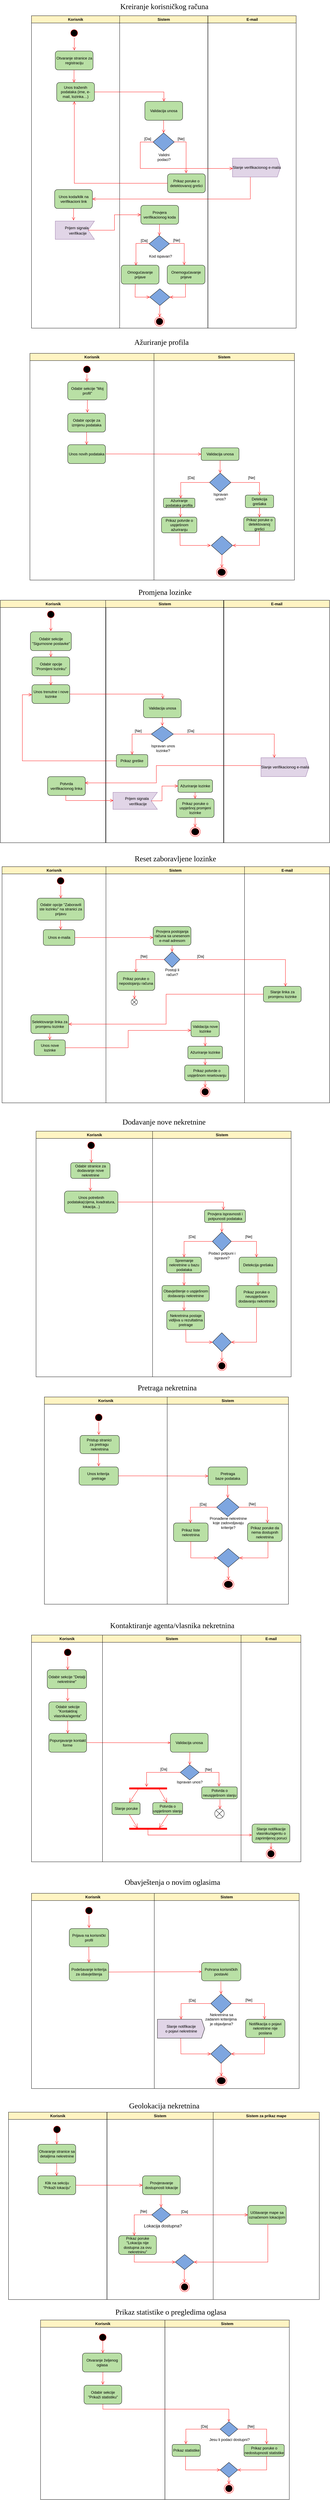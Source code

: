 <mxfile version="26.2.2">
  <diagram name="Page-1" id="e7e014a7-5840-1c2e-5031-d8a46d1fe8dd">
    <mxGraphModel dx="1369" dy="643" grid="1" gridSize="10" guides="1" tooltips="1" connect="1" arrows="1" fold="1" page="1" pageScale="1" pageWidth="1169" pageHeight="826" background="none" math="0" shadow="0">
      <root>
        <mxCell id="0" />
        <mxCell id="1" parent="0" />
        <mxCell id="16qTNHpnwU_DmS786rAR-1" value="Korisnik" style="swimlane;whiteSpace=wrap;fillColor=#FFF4C3;" parent="1" vertex="1">
          <mxGeometry x="161" y="68" width="280" height="992" as="geometry" />
        </mxCell>
        <mxCell id="16qTNHpnwU_DmS786rAR-2" value="" style="ellipse;shape=startState;fillColor=#000000;strokeColor=#ff0000;" parent="16qTNHpnwU_DmS786rAR-1" vertex="1">
          <mxGeometry x="120.5" y="40" width="30" height="30" as="geometry" />
        </mxCell>
        <mxCell id="16qTNHpnwU_DmS786rAR-3" value="" style="edgeStyle=elbowEdgeStyle;elbow=horizontal;verticalAlign=bottom;endArrow=open;endSize=8;strokeColor=#FF0000;endFill=1;rounded=0;fillColor=#FF3B14;" parent="16qTNHpnwU_DmS786rAR-1" source="16qTNHpnwU_DmS786rAR-2" edge="1">
          <mxGeometry x="100" y="40" as="geometry">
            <mxPoint x="136.143" y="110" as="targetPoint" />
          </mxGeometry>
        </mxCell>
        <mxCell id="16qTNHpnwU_DmS786rAR-4" value="Otvaranje stranice za registraciju" style="rounded=1;whiteSpace=wrap;html=1;fillColor=#B9E0A5;" parent="16qTNHpnwU_DmS786rAR-1" vertex="1">
          <mxGeometry x="75.5" y="112" width="120" height="60" as="geometry" />
        </mxCell>
        <mxCell id="16qTNHpnwU_DmS786rAR-5" value="" style="edgeStyle=elbowEdgeStyle;elbow=horizontal;verticalAlign=bottom;endArrow=open;endSize=8;strokeColor=#FF0000;endFill=1;rounded=0" parent="16qTNHpnwU_DmS786rAR-1" edge="1">
          <mxGeometry x="-64.5" y="-88" as="geometry">
            <mxPoint x="135.283" y="212" as="targetPoint" />
            <mxPoint x="135.14" y="172" as="sourcePoint" />
          </mxGeometry>
        </mxCell>
        <mxCell id="16qTNHpnwU_DmS786rAR-6" value="Unos traženih podataka (ime, e-mail, lozinka…)" style="rounded=1;whiteSpace=wrap;html=1;fillColor=#B9E0A5;" parent="16qTNHpnwU_DmS786rAR-1" vertex="1">
          <mxGeometry x="80" y="212" width="120" height="60" as="geometry" />
        </mxCell>
        <mxCell id="16qTNHpnwU_DmS786rAR-7" value="Unos koda/klik na verifikacioni link" style="rounded=1;whiteSpace=wrap;html=1;fillColor=#B9E0A5;" parent="16qTNHpnwU_DmS786rAR-1" vertex="1">
          <mxGeometry x="73.5" y="552" width="120" height="60" as="geometry" />
        </mxCell>
        <mxCell id="j_0YSx77dtz7RvNLczj1-23" value="&lt;span style=&quot;font-size: 12px;&quot;&gt;Prijem signala&amp;nbsp; &amp;nbsp;verifikacije&lt;/span&gt;" style="html=1;shape=mxgraph.infographic.ribbonSimple;notch1=20;notch2=0;align=center;verticalAlign=middle;fontSize=14;fontStyle=0;fillColor=#e1d5e7;flipH=1;spacingRight=0;spacingLeft=14;whiteSpace=wrap;strokeColor=#9673a6;" vertex="1" parent="16qTNHpnwU_DmS786rAR-1">
          <mxGeometry x="75.5" y="652" width="124.5" height="58" as="geometry" />
        </mxCell>
        <mxCell id="j_0YSx77dtz7RvNLczj1-24" value="" style="edgeStyle=elbowEdgeStyle;elbow=horizontal;verticalAlign=bottom;endArrow=open;endSize=8;strokeColor=#FF0000;endFill=1;rounded=0;entryX=0.535;entryY=-0.036;entryDx=0;entryDy=0;entryPerimeter=0;" edge="1" parent="16qTNHpnwU_DmS786rAR-1" target="j_0YSx77dtz7RvNLczj1-23">
          <mxGeometry x="-1115.5" y="-412" as="geometry">
            <mxPoint x="133.19" y="648" as="targetPoint" />
            <mxPoint x="133.77" y="612" as="sourcePoint" />
          </mxGeometry>
        </mxCell>
        <mxCell id="16qTNHpnwU_DmS786rAR-9" value="Sistem" style="swimlane;whiteSpace=wrap;fillColor=#FFF4C3;" parent="1" vertex="1">
          <mxGeometry x="441" y="68" width="280" height="992" as="geometry" />
        </mxCell>
        <mxCell id="16qTNHpnwU_DmS786rAR-10" value="Validacija unosa" style="rounded=1;whiteSpace=wrap;html=1;fillColor=#B9E0A5;" parent="16qTNHpnwU_DmS786rAR-9" vertex="1">
          <mxGeometry x="80" y="272" width="120" height="60" as="geometry" />
        </mxCell>
        <mxCell id="16qTNHpnwU_DmS786rAR-11" value="" style="rhombus;whiteSpace=wrap;html=1;fillColor=#7EA6E0;" parent="16qTNHpnwU_DmS786rAR-9" vertex="1">
          <mxGeometry x="106" y="372" width="67.25" height="58" as="geometry" />
        </mxCell>
        <mxCell id="16qTNHpnwU_DmS786rAR-12" value="" style="edgeStyle=elbowEdgeStyle;elbow=horizontal;verticalAlign=bottom;endArrow=open;endSize=8;strokeColor=#FF0000;endFill=1;rounded=0" parent="16qTNHpnwU_DmS786rAR-9" edge="1">
          <mxGeometry x="-509.5" y="-216" as="geometry">
            <mxPoint x="139.803" y="372" as="targetPoint" />
            <mxPoint x="139.66" y="332" as="sourcePoint" />
          </mxGeometry>
        </mxCell>
        <mxCell id="16qTNHpnwU_DmS786rAR-13" value="" style="edgeStyle=elbowEdgeStyle;elbow=horizontal;verticalAlign=bottom;endArrow=open;endSize=8;strokeColor=#FF0000;endFill=1;rounded=0;exitX=0;exitY=0.5;exitDx=0;exitDy=0;entryX=0.493;entryY=-0.034;entryDx=0;entryDy=0;entryPerimeter=0;" parent="16qTNHpnwU_DmS786rAR-9" target="16qTNHpnwU_DmS786rAR-16" edge="1">
          <mxGeometry x="-1399.5" y="-472" as="geometry">
            <mxPoint x="212.5" y="502" as="targetPoint" />
            <mxPoint x="173.25" y="400.66" as="sourcePoint" />
            <Array as="points">
              <mxPoint x="211" y="440.66" />
            </Array>
          </mxGeometry>
        </mxCell>
        <mxCell id="16qTNHpnwU_DmS786rAR-14" value="[Ne]" style="text;html=1;align=center;verticalAlign=middle;whiteSpace=wrap;rounded=0;" parent="16qTNHpnwU_DmS786rAR-9" vertex="1">
          <mxGeometry x="164.63" y="376" width="60" height="30" as="geometry" />
        </mxCell>
        <mxCell id="16qTNHpnwU_DmS786rAR-15" style="edgeStyle=orthogonalEdgeStyle;rounded=0;orthogonalLoop=1;jettySize=auto;html=1;exitX=0.5;exitY=1;exitDx=0;exitDy=0;" parent="16qTNHpnwU_DmS786rAR-9" source="16qTNHpnwU_DmS786rAR-16" edge="1">
          <mxGeometry relative="1" as="geometry">
            <mxPoint x="214.75" y="532" as="targetPoint" />
          </mxGeometry>
        </mxCell>
        <mxCell id="16qTNHpnwU_DmS786rAR-16" value="Prikaz poruke o detektovanoj grešci" style="rounded=1;whiteSpace=wrap;html=1;fillColor=#B9E0A5;" parent="16qTNHpnwU_DmS786rAR-9" vertex="1">
          <mxGeometry x="152" y="502" width="120" height="60" as="geometry" />
        </mxCell>
        <mxCell id="16qTNHpnwU_DmS786rAR-17" value="&lt;font style=&quot;font-size: 12px;&quot;&gt;Validni podaci?&lt;/font&gt;" style="text;html=1;align=center;verticalAlign=middle;whiteSpace=wrap;rounded=0;" parent="16qTNHpnwU_DmS786rAR-9" vertex="1">
          <mxGeometry x="110.63" y="434" width="60" height="30" as="geometry" />
        </mxCell>
        <mxCell id="16qTNHpnwU_DmS786rAR-18" value="" style="edgeStyle=elbowEdgeStyle;elbow=horizontal;verticalAlign=bottom;endArrow=open;endSize=8;strokeColor=#FF0000;endFill=1;rounded=0;entryX=1;entryY=0.5;entryDx=0;entryDy=0;" parent="16qTNHpnwU_DmS786rAR-9" target="16qTNHpnwU_DmS786rAR-7" edge="1">
          <mxGeometry x="-509.5" y="-216" as="geometry">
            <mxPoint x="-75" y="582" as="targetPoint" />
            <mxPoint x="415" y="472" as="sourcePoint" />
            <Array as="points">
              <mxPoint x="415" y="532" />
            </Array>
          </mxGeometry>
        </mxCell>
        <mxCell id="16qTNHpnwU_DmS786rAR-19" value="Provjera verifikacionog koda" style="rounded=1;whiteSpace=wrap;html=1;fillColor=#B9E0A5;" parent="16qTNHpnwU_DmS786rAR-9" vertex="1">
          <mxGeometry x="67.25" y="602" width="120" height="60" as="geometry" />
        </mxCell>
        <mxCell id="16qTNHpnwU_DmS786rAR-20" value="" style="rhombus;whiteSpace=wrap;html=1;fillColor=#7EA6E0;" parent="16qTNHpnwU_DmS786rAR-9" vertex="1">
          <mxGeometry x="93.75" y="698" width="64.12" height="52" as="geometry" />
        </mxCell>
        <mxCell id="16qTNHpnwU_DmS786rAR-21" value="" style="edgeStyle=elbowEdgeStyle;elbow=horizontal;verticalAlign=bottom;endArrow=open;endSize=8;strokeColor=#FF0000;endFill=1;rounded=0;entryX=0.5;entryY=0;entryDx=0;entryDy=0;" parent="16qTNHpnwU_DmS786rAR-9" target="16qTNHpnwU_DmS786rAR-20" edge="1">
          <mxGeometry x="-954.5" y="-344" as="geometry">
            <mxPoint x="126.723" y="702" as="targetPoint" />
            <mxPoint x="126.58" y="662" as="sourcePoint" />
          </mxGeometry>
        </mxCell>
        <mxCell id="16qTNHpnwU_DmS786rAR-22" value="[Da]" style="text;html=1;align=center;verticalAlign=middle;whiteSpace=wrap;rounded=0;" parent="16qTNHpnwU_DmS786rAR-9" vertex="1">
          <mxGeometry x="59" y="376" width="60" height="30" as="geometry" />
        </mxCell>
        <mxCell id="16qTNHpnwU_DmS786rAR-23" style="edgeStyle=orthogonalEdgeStyle;rounded=0;orthogonalLoop=1;jettySize=auto;html=1;exitX=0.5;exitY=1;exitDx=0;exitDy=0;" parent="16qTNHpnwU_DmS786rAR-9" source="16qTNHpnwU_DmS786rAR-17" target="16qTNHpnwU_DmS786rAR-17" edge="1">
          <mxGeometry relative="1" as="geometry" />
        </mxCell>
        <mxCell id="16qTNHpnwU_DmS786rAR-24" value="" style="edgeStyle=elbowEdgeStyle;elbow=horizontal;verticalAlign=bottom;endArrow=open;endSize=8;strokeColor=#FF0000;endFill=1;rounded=0;exitX=1;exitY=1;exitDx=0;exitDy=0;" parent="16qTNHpnwU_DmS786rAR-9" edge="1">
          <mxGeometry x="-954.5" y="-344" as="geometry">
            <mxPoint x="51.75" y="793" as="targetPoint" />
            <mxPoint x="93.75" y="723.0" as="sourcePoint" />
            <Array as="points">
              <mxPoint x="51.75" y="764" />
            </Array>
          </mxGeometry>
        </mxCell>
        <mxCell id="16qTNHpnwU_DmS786rAR-25" value="" style="edgeStyle=elbowEdgeStyle;elbow=horizontal;verticalAlign=bottom;endArrow=open;endSize=8;strokeColor=#FF0000;endFill=1;rounded=0;exitX=0;exitY=0.5;exitDx=0;exitDy=0;entryX=0.444;entryY=-0.007;entryDx=0;entryDy=0;entryPerimeter=0;" parent="16qTNHpnwU_DmS786rAR-9" target="16qTNHpnwU_DmS786rAR-29" edge="1">
          <mxGeometry x="-1844.5" y="-600" as="geometry">
            <mxPoint x="205" y="792" as="targetPoint" />
            <mxPoint x="157.87" y="723" as="sourcePoint" />
            <Array as="points">
              <mxPoint x="205" y="773" />
            </Array>
          </mxGeometry>
        </mxCell>
        <mxCell id="16qTNHpnwU_DmS786rAR-26" value="[Ne]" style="text;html=1;align=center;verticalAlign=middle;whiteSpace=wrap;rounded=0;" parent="16qTNHpnwU_DmS786rAR-9" vertex="1">
          <mxGeometry x="151" y="698" width="60" height="30" as="geometry" />
        </mxCell>
        <mxCell id="16qTNHpnwU_DmS786rAR-27" value="[Da]" style="text;html=1;align=center;verticalAlign=middle;whiteSpace=wrap;rounded=0;" parent="16qTNHpnwU_DmS786rAR-9" vertex="1">
          <mxGeometry x="44.63" y="697" width="66" height="34" as="geometry" />
        </mxCell>
        <mxCell id="16qTNHpnwU_DmS786rAR-28" value="Omogućavanje prijave" style="rounded=1;whiteSpace=wrap;html=1;fillColor=#B9E0A5;" parent="16qTNHpnwU_DmS786rAR-9" vertex="1">
          <mxGeometry x="5" y="792" width="120" height="60" as="geometry" />
        </mxCell>
        <mxCell id="16qTNHpnwU_DmS786rAR-29" value="&lt;div&gt;Onemogućavanje prijeve&lt;/div&gt;" style="rounded=1;whiteSpace=wrap;html=1;fillColor=#B9E0A5;" parent="16qTNHpnwU_DmS786rAR-9" vertex="1">
          <mxGeometry x="151" y="792" width="120" height="60" as="geometry" />
        </mxCell>
        <mxCell id="16qTNHpnwU_DmS786rAR-31" value="" style="edgeStyle=elbowEdgeStyle;elbow=horizontal;verticalAlign=bottom;endArrow=open;endSize=8;strokeColor=#FF0000;endFill=1;rounded=0;entryX=0;entryY=0.5;entryDx=0;entryDy=0;" parent="16qTNHpnwU_DmS786rAR-9" edge="1" target="j_0YSx77dtz7RvNLczj1-1">
          <mxGeometry x="-1399.5" y="-472" as="geometry">
            <mxPoint x="80.5" y="892" as="targetPoint" />
            <mxPoint x="49.5" y="852" as="sourcePoint" />
            <Array as="points">
              <mxPoint x="49" y="873" />
            </Array>
          </mxGeometry>
        </mxCell>
        <mxCell id="16qTNHpnwU_DmS786rAR-32" value="&lt;font style=&quot;font-size: 12px;&quot;&gt;Kod ispavan?&lt;/font&gt;" style="text;html=1;align=center;verticalAlign=middle;whiteSpace=wrap;rounded=0;" parent="16qTNHpnwU_DmS786rAR-9" vertex="1">
          <mxGeometry x="87.81" y="749" width="84.19" height="30" as="geometry" />
        </mxCell>
        <mxCell id="j_0YSx77dtz7RvNLczj1-1" value="" style="rhombus;whiteSpace=wrap;html=1;fillColor=#7EA6E0;" vertex="1" parent="16qTNHpnwU_DmS786rAR-9">
          <mxGeometry x="95.63" y="867" width="64" height="53" as="geometry" />
        </mxCell>
        <mxCell id="j_0YSx77dtz7RvNLczj1-4" value="" style="edgeStyle=elbowEdgeStyle;elbow=horizontal;verticalAlign=bottom;endArrow=open;endSize=8;strokeColor=#FF0000;endFill=1;rounded=0;exitX=0.466;exitY=1.007;exitDx=0;exitDy=0;exitPerimeter=0;entryX=1;entryY=0.5;entryDx=0;entryDy=0;" edge="1" parent="16qTNHpnwU_DmS786rAR-9" source="16qTNHpnwU_DmS786rAR-29" target="j_0YSx77dtz7RvNLczj1-1">
          <mxGeometry x="-2286" y="-667" as="geometry">
            <mxPoint x="168.5" y="892" as="targetPoint" />
            <mxPoint x="219.5" y="853" as="sourcePoint" />
            <Array as="points">
              <mxPoint x="209" y="873" />
            </Array>
          </mxGeometry>
        </mxCell>
        <mxCell id="16qTNHpnwU_DmS786rAR-30" value="" style="ellipse;html=1;shape=endState;fillColor=#000000;strokeColor=#ff0000;" parent="16qTNHpnwU_DmS786rAR-9" vertex="1">
          <mxGeometry x="111.63" y="956" width="30" height="30" as="geometry" />
        </mxCell>
        <mxCell id="j_0YSx77dtz7RvNLczj1-6" value="" style="edgeStyle=elbowEdgeStyle;elbow=horizontal;verticalAlign=bottom;endArrow=open;endSize=8;strokeColor=#FF0000;endFill=1;rounded=0;entryX=0.5;entryY=0;entryDx=0;entryDy=0;" edge="1" parent="16qTNHpnwU_DmS786rAR-9">
          <mxGeometry x="-1396" y="-412" as="geometry">
            <mxPoint x="126.95" y="956" as="targetPoint" />
            <mxPoint x="127.53" y="920" as="sourcePoint" />
          </mxGeometry>
        </mxCell>
        <mxCell id="16qTNHpnwU_DmS786rAR-35" value="&lt;font style=&quot;font-size: 24px;&quot; face=&quot;Times New Roman&quot;&gt;&amp;nbsp;Kreiranje korisničkog računa&lt;/font&gt;" style="text;html=1;whiteSpace=wrap;overflow=hidden;rounded=0;" parent="1" vertex="1">
          <mxGeometry x="435" y="18" width="370" height="120" as="geometry" />
        </mxCell>
        <mxCell id="16qTNHpnwU_DmS786rAR-36" value="" style="edgeStyle=elbowEdgeStyle;elbow=horizontal;verticalAlign=bottom;endArrow=open;endSize=8;strokeColor=#FF0000;endFill=1;rounded=0;exitX=1;exitY=0.5;exitDx=0;exitDy=0;" parent="1" source="16qTNHpnwU_DmS786rAR-6" edge="1">
          <mxGeometry x="-64.5" y="-88" as="geometry">
            <mxPoint x="581.5" y="340" as="targetPoint" />
            <mxPoint x="366.5" y="310" as="sourcePoint" />
            <Array as="points">
              <mxPoint x="581.5" y="330" />
            </Array>
          </mxGeometry>
        </mxCell>
        <mxCell id="16qTNHpnwU_DmS786rAR-37" value="E-mail" style="swimlane;whiteSpace=wrap;fillColor=#FFF4C3;" parent="1" vertex="1">
          <mxGeometry x="721.5" y="68" width="280" height="992" as="geometry" />
        </mxCell>
        <mxCell id="j_0YSx77dtz7RvNLczj1-22" value="&lt;span style=&quot;text-wrap-mode: wrap;&quot;&gt;Slanje verifikacionog e-maila&lt;/span&gt;" style="html=1;shadow=0;dashed=0;align=center;verticalAlign=middle;shape=mxgraph.arrows2.arrow;dy=0;dx=10;notch=0;fillColor=#e1d5e7;strokeColor=#9673a6;" vertex="1" parent="16qTNHpnwU_DmS786rAR-37">
          <mxGeometry x="77.88" y="452" width="152.25" height="60" as="geometry" />
        </mxCell>
        <mxCell id="16qTNHpnwU_DmS786rAR-39" value="" style="edgeStyle=elbowEdgeStyle;elbow=horizontal;verticalAlign=bottom;endArrow=open;endSize=8;strokeColor=#FF0000;endFill=1;rounded=0;exitX=1;exitY=1;exitDx=0;exitDy=0;entryX=0.014;entryY=0.55;entryDx=0;entryDy=0;entryPerimeter=0;" parent="1" edge="1">
          <mxGeometry x="-509.5" y="-216" as="geometry">
            <mxPoint x="800.18" y="553.0" as="targetPoint" />
            <mxPoint x="548.5" y="469.0" as="sourcePoint" />
            <Array as="points">
              <mxPoint x="506.5" y="510" />
            </Array>
          </mxGeometry>
        </mxCell>
        <mxCell id="16qTNHpnwU_DmS786rAR-40" value="Korisnik" style="swimlane;whiteSpace=wrap;fillColor=#FFF4C3;" parent="1" vertex="1">
          <mxGeometry x="156" y="1140" width="394" height="720" as="geometry" />
        </mxCell>
        <mxCell id="16qTNHpnwU_DmS786rAR-41" value="" style="ellipse;shape=startState;fillColor=#000000;strokeColor=#ff0000;" parent="16qTNHpnwU_DmS786rAR-40" vertex="1">
          <mxGeometry x="166" y="36" width="30" height="30" as="geometry" />
        </mxCell>
        <mxCell id="16qTNHpnwU_DmS786rAR-42" value="" style="edgeStyle=elbowEdgeStyle;elbow=horizontal;verticalAlign=bottom;endArrow=open;endSize=8;strokeColor=#FF0000;endFill=1;rounded=0" parent="16qTNHpnwU_DmS786rAR-40" source="16qTNHpnwU_DmS786rAR-41" edge="1">
          <mxGeometry x="100" y="40" as="geometry">
            <mxPoint x="181" y="90" as="targetPoint" />
          </mxGeometry>
        </mxCell>
        <mxCell id="16qTNHpnwU_DmS786rAR-43" value="Odabir sekcije &quot;Moj profil&quot;" style="rounded=1;whiteSpace=wrap;html=1;fillColor=#B9E0A5;" parent="16qTNHpnwU_DmS786rAR-40" vertex="1">
          <mxGeometry x="120" y="90" width="125" height="58" as="geometry" />
        </mxCell>
        <mxCell id="16qTNHpnwU_DmS786rAR-44" value="Odabir opcije za izmjenu podataka" style="rounded=1;whiteSpace=wrap;html=1;fillColor=#B9E0A5;" parent="16qTNHpnwU_DmS786rAR-40" vertex="1">
          <mxGeometry x="120" y="190" width="120" height="60" as="geometry" />
        </mxCell>
        <mxCell id="16qTNHpnwU_DmS786rAR-45" value="" style="edgeStyle=elbowEdgeStyle;elbow=horizontal;verticalAlign=bottom;endArrow=open;endSize=8;strokeColor=#FF0000;endFill=1;rounded=0" parent="16qTNHpnwU_DmS786rAR-40" edge="1">
          <mxGeometry x="-10" as="geometry">
            <mxPoint x="182" y="188" as="targetPoint" />
            <mxPoint x="182.5" y="148" as="sourcePoint" />
          </mxGeometry>
        </mxCell>
        <mxCell id="16qTNHpnwU_DmS786rAR-46" value="Unos novih podataka" style="rounded=1;whiteSpace=wrap;html=1;fillColor=#B9E0A5;" parent="16qTNHpnwU_DmS786rAR-40" vertex="1">
          <mxGeometry x="120" y="290" width="120" height="60" as="geometry" />
        </mxCell>
        <mxCell id="16qTNHpnwU_DmS786rAR-47" value="" style="edgeStyle=elbowEdgeStyle;elbow=horizontal;verticalAlign=bottom;endArrow=open;endSize=8;strokeColor=#FF0000;endFill=1;rounded=0" parent="16qTNHpnwU_DmS786rAR-40" edge="1">
          <mxGeometry x="-120" y="-40" as="geometry">
            <mxPoint x="179.5" y="290" as="targetPoint" />
            <mxPoint x="180" y="250" as="sourcePoint" />
          </mxGeometry>
        </mxCell>
        <mxCell id="16qTNHpnwU_DmS786rAR-48" value="" style="edgeStyle=elbowEdgeStyle;elbow=horizontal;verticalAlign=bottom;endArrow=open;endSize=8;strokeColor=#FF0000;endFill=1;rounded=0;entryX=0;entryY=0.5;entryDx=0;entryDy=0;" parent="16qTNHpnwU_DmS786rAR-40" target="16qTNHpnwU_DmS786rAR-50" edge="1">
          <mxGeometry x="-230" y="-80" as="geometry">
            <mxPoint x="510" y="320" as="targetPoint" />
            <mxPoint x="240" y="319.5" as="sourcePoint" />
            <Array as="points">
              <mxPoint x="310" y="319.5" />
            </Array>
          </mxGeometry>
        </mxCell>
        <mxCell id="16qTNHpnwU_DmS786rAR-49" value="Sistem" style="swimlane;whiteSpace=wrap;fillColor=#FFF4C3;" parent="1" vertex="1">
          <mxGeometry x="550" y="1140" width="446" height="720" as="geometry" />
        </mxCell>
        <mxCell id="16qTNHpnwU_DmS786rAR-50" value="Validacija unosa" style="rounded=1;whiteSpace=wrap;html=1;fillColor=#B9E0A5;" parent="16qTNHpnwU_DmS786rAR-49" vertex="1">
          <mxGeometry x="150" y="300" width="120" height="40" as="geometry" />
        </mxCell>
        <mxCell id="16qTNHpnwU_DmS786rAR-51" value="" style="rhombus;whiteSpace=wrap;html=1;fillColor=#7EA6E0;" parent="16qTNHpnwU_DmS786rAR-49" vertex="1">
          <mxGeometry x="176.5" y="380" width="67.5" height="60" as="geometry" />
        </mxCell>
        <mxCell id="16qTNHpnwU_DmS786rAR-52" value="" style="edgeStyle=elbowEdgeStyle;elbow=horizontal;verticalAlign=bottom;endArrow=open;endSize=8;strokeColor=#FF0000;endFill=1;rounded=0" parent="16qTNHpnwU_DmS786rAR-49" edge="1">
          <mxGeometry x="-620" y="-80" as="geometry">
            <mxPoint x="209.5" y="380" as="targetPoint" />
            <mxPoint x="210" y="340" as="sourcePoint" />
          </mxGeometry>
        </mxCell>
        <mxCell id="16qTNHpnwU_DmS786rAR-53" value="Ažuriranje podataka profila" style="rounded=1;whiteSpace=wrap;html=1;fillColor=#B9E0A5;" parent="16qTNHpnwU_DmS786rAR-49" vertex="1">
          <mxGeometry x="30" y="460" width="100" height="30" as="geometry" />
        </mxCell>
        <mxCell id="16qTNHpnwU_DmS786rAR-54" value="Prikaz potvrde o uspješnom ažuriranju" style="rounded=1;whiteSpace=wrap;html=1;fillColor=#B9E0A5;" parent="16qTNHpnwU_DmS786rAR-49" vertex="1">
          <mxGeometry x="23.75" y="520" width="112.5" height="50" as="geometry" />
        </mxCell>
        <mxCell id="16qTNHpnwU_DmS786rAR-56" value="" style="edgeStyle=elbowEdgeStyle;elbow=horizontal;verticalAlign=bottom;endArrow=open;endSize=8;strokeColor=#FF0000;endFill=1;rounded=0" parent="16qTNHpnwU_DmS786rAR-49" edge="1">
          <mxGeometry x="-1120" y="-120" as="geometry">
            <mxPoint x="84" y="520" as="targetPoint" />
            <mxPoint x="84.5" y="490" as="sourcePoint" />
            <Array as="points">
              <mxPoint x="84" y="510" />
            </Array>
          </mxGeometry>
        </mxCell>
        <mxCell id="16qTNHpnwU_DmS786rAR-57" value="" style="edgeStyle=elbowEdgeStyle;elbow=horizontal;verticalAlign=bottom;endArrow=open;endSize=8;strokeColor=#FF0000;endFill=1;rounded=0;entryX=0.5;entryY=0;entryDx=0;entryDy=0;exitX=0;exitY=0.5;exitDx=0;exitDy=0;" parent="16qTNHpnwU_DmS786rAR-49" source="16qTNHpnwU_DmS786rAR-51" edge="1">
          <mxGeometry x="-1120" y="-120" as="geometry">
            <mxPoint x="85" y="460" as="targetPoint" />
            <mxPoint x="165" y="410" as="sourcePoint" />
            <Array as="points">
              <mxPoint x="85" y="420" />
            </Array>
          </mxGeometry>
        </mxCell>
        <mxCell id="16qTNHpnwU_DmS786rAR-58" value="" style="edgeStyle=elbowEdgeStyle;elbow=horizontal;verticalAlign=bottom;endArrow=open;endSize=8;strokeColor=#FF0000;endFill=1;rounded=0" parent="16qTNHpnwU_DmS786rAR-49" edge="1">
          <mxGeometry x="-1120" y="-120" as="geometry">
            <mxPoint x="180" y="610" as="targetPoint" />
            <mxPoint x="82.5" y="570" as="sourcePoint" />
            <Array as="points">
              <mxPoint x="83" y="600" />
            </Array>
          </mxGeometry>
        </mxCell>
        <mxCell id="16qTNHpnwU_DmS786rAR-59" value="Detekcija grešaka" style="rounded=1;whiteSpace=wrap;html=1;fillColor=#B9E0A5;" parent="16qTNHpnwU_DmS786rAR-49" vertex="1">
          <mxGeometry x="290" y="450" width="90" height="40" as="geometry" />
        </mxCell>
        <mxCell id="16qTNHpnwU_DmS786rAR-60" value="Prikaz poruke o detektovanoj grešci" style="rounded=1;whiteSpace=wrap;html=1;fillColor=#B9E0A5;" parent="16qTNHpnwU_DmS786rAR-49" vertex="1">
          <mxGeometry x="285" y="520" width="100" height="45" as="geometry" />
        </mxCell>
        <mxCell id="16qTNHpnwU_DmS786rAR-62" value="" style="edgeStyle=elbowEdgeStyle;elbow=horizontal;verticalAlign=bottom;endArrow=open;endSize=8;strokeColor=#FF0000;endFill=1;rounded=0;exitX=1;exitY=0.5;exitDx=0;exitDy=0;" parent="16qTNHpnwU_DmS786rAR-49" source="16qTNHpnwU_DmS786rAR-51" edge="1">
          <mxGeometry x="-1120" y="-120" as="geometry">
            <mxPoint x="335" y="450" as="targetPoint" />
            <mxPoint x="260" y="410" as="sourcePoint" />
            <Array as="points">
              <mxPoint x="335" y="420" />
            </Array>
          </mxGeometry>
        </mxCell>
        <mxCell id="16qTNHpnwU_DmS786rAR-63" value="" style="edgeStyle=elbowEdgeStyle;elbow=horizontal;verticalAlign=bottom;endArrow=open;endSize=8;strokeColor=#FF0000;endFill=1;rounded=0" parent="16qTNHpnwU_DmS786rAR-49" edge="1">
          <mxGeometry x="-1120" y="-120" as="geometry">
            <mxPoint x="335" y="520" as="targetPoint" />
            <mxPoint x="335" y="490" as="sourcePoint" />
            <Array as="points">
              <mxPoint x="335" y="520" />
            </Array>
          </mxGeometry>
        </mxCell>
        <mxCell id="16qTNHpnwU_DmS786rAR-64" value="" style="edgeStyle=elbowEdgeStyle;elbow=horizontal;verticalAlign=bottom;endArrow=open;endSize=8;strokeColor=#FF0000;endFill=1;rounded=0;exitX=0.5;exitY=1;exitDx=0;exitDy=0;" parent="16qTNHpnwU_DmS786rAR-49" source="16qTNHpnwU_DmS786rAR-60" edge="1">
          <mxGeometry x="-1120" y="-120" as="geometry">
            <mxPoint x="250" y="610" as="targetPoint" />
            <mxPoint x="335" y="570" as="sourcePoint" />
            <Array as="points">
              <mxPoint x="335" y="590" />
            </Array>
          </mxGeometry>
        </mxCell>
        <mxCell id="16qTNHpnwU_DmS786rAR-65" value="[Da]" style="text;html=1;align=center;verticalAlign=middle;whiteSpace=wrap;rounded=0;" parent="16qTNHpnwU_DmS786rAR-49" vertex="1">
          <mxGeometry x="72.5" y="390" width="90" height="10" as="geometry" />
        </mxCell>
        <mxCell id="16qTNHpnwU_DmS786rAR-66" value="[Ne]" style="text;html=1;align=center;verticalAlign=middle;whiteSpace=wrap;rounded=0;" parent="16qTNHpnwU_DmS786rAR-49" vertex="1">
          <mxGeometry x="260" y="380" width="100" height="30" as="geometry" />
        </mxCell>
        <mxCell id="16qTNHpnwU_DmS786rAR-67" value="Ispravan unos?" style="text;html=1;align=center;verticalAlign=middle;whiteSpace=wrap;rounded=0;" parent="16qTNHpnwU_DmS786rAR-49" vertex="1">
          <mxGeometry x="182" y="440" width="60" height="30" as="geometry" />
        </mxCell>
        <mxCell id="j_0YSx77dtz7RvNLczj1-7" value="" style="rhombus;whiteSpace=wrap;html=1;fillColor=#7EA6E0;" vertex="1" parent="16qTNHpnwU_DmS786rAR-49">
          <mxGeometry x="182" y="580" width="67.5" height="60" as="geometry" />
        </mxCell>
        <mxCell id="j_0YSx77dtz7RvNLczj1-8" value="" style="edgeStyle=elbowEdgeStyle;elbow=horizontal;verticalAlign=bottom;endArrow=open;endSize=8;strokeColor=#FF0000;endFill=1;rounded=0" edge="1" parent="16qTNHpnwU_DmS786rAR-49">
          <mxGeometry x="-1170" y="-1220" as="geometry">
            <mxPoint x="215.58" y="680" as="targetPoint" />
            <mxPoint x="216.08" y="640" as="sourcePoint" />
            <Array as="points">
              <mxPoint x="215.33" y="650" />
            </Array>
          </mxGeometry>
        </mxCell>
        <mxCell id="16qTNHpnwU_DmS786rAR-55" value="" style="ellipse;html=1;shape=endState;fillColor=#000000;strokeColor=#ff0000;" parent="16qTNHpnwU_DmS786rAR-49" vertex="1">
          <mxGeometry x="198.5" y="680" width="33" height="30" as="geometry" />
        </mxCell>
        <mxCell id="16qTNHpnwU_DmS786rAR-68" value="&lt;font face=&quot;Times New Roman&quot; style=&quot;font-size: 24px;&quot;&gt;Ažuriranje profila&lt;/font&gt;" style="text;html=1;align=center;verticalAlign=middle;whiteSpace=wrap;rounded=0;fontSize=16;" parent="1" vertex="1">
          <mxGeometry x="294" y="1090" width="560" height="30" as="geometry" />
        </mxCell>
        <mxCell id="16qTNHpnwU_DmS786rAR-69" value="Korisnik" style="swimlane;whiteSpace=wrap;startSize=23;fillColor=#FFF4C3;" parent="1" vertex="1">
          <mxGeometry x="62" y="1924" width="335.5" height="770" as="geometry" />
        </mxCell>
        <mxCell id="16qTNHpnwU_DmS786rAR-70" value="" style="ellipse;shape=startState;fillColor=#000000;strokeColor=#ff0000;" parent="16qTNHpnwU_DmS786rAR-69" vertex="1">
          <mxGeometry x="145.5" y="30" width="30" height="30" as="geometry" />
        </mxCell>
        <mxCell id="16qTNHpnwU_DmS786rAR-71" value="" style="edgeStyle=elbowEdgeStyle;elbow=horizontal;verticalAlign=bottom;endArrow=open;endSize=8;strokeColor=#FF0000;endFill=1;rounded=0" parent="16qTNHpnwU_DmS786rAR-69" edge="1">
          <mxGeometry x="100" y="40" as="geometry">
            <mxPoint x="160" y="98" as="targetPoint" />
            <mxPoint x="160.5" y="57.967" as="sourcePoint" />
          </mxGeometry>
        </mxCell>
        <mxCell id="16qTNHpnwU_DmS786rAR-72" value="Odabir sekcije &quot;Sigurnosne postavke&quot;" style="rounded=1;whiteSpace=wrap;html=1;fillColor=#B9E0A5;" parent="16qTNHpnwU_DmS786rAR-69" vertex="1">
          <mxGeometry x="95.5" y="100" width="130" height="60" as="geometry" />
        </mxCell>
        <mxCell id="16qTNHpnwU_DmS786rAR-73" value="Odabir opcije &quot;Promijeni lozinku&quot;" style="rounded=1;whiteSpace=wrap;html=1;fillColor=#B9E0A5;" parent="16qTNHpnwU_DmS786rAR-69" vertex="1">
          <mxGeometry x="100.5" y="180" width="120" height="60" as="geometry" />
        </mxCell>
        <mxCell id="16qTNHpnwU_DmS786rAR-74" value="Unos trenutne i nove lozinke" style="rounded=1;whiteSpace=wrap;html=1;fillColor=#B9E0A5;" parent="16qTNHpnwU_DmS786rAR-69" vertex="1">
          <mxGeometry x="100.5" y="268" width="120" height="60" as="geometry" />
        </mxCell>
        <mxCell id="16qTNHpnwU_DmS786rAR-75" value="Potvrda verifikacionog linka" style="rounded=1;whiteSpace=wrap;html=1;fillColor=#B9E0A5;" parent="16qTNHpnwU_DmS786rAR-69" vertex="1">
          <mxGeometry x="150" y="560" width="120" height="60" as="geometry" />
        </mxCell>
        <mxCell id="16qTNHpnwU_DmS786rAR-76" value="" style="edgeStyle=elbowEdgeStyle;elbow=horizontal;verticalAlign=bottom;endArrow=open;endSize=8;strokeColor=#FF0000;endFill=1;rounded=0" parent="16qTNHpnwU_DmS786rAR-69" edge="1">
          <mxGeometry x="-64.5" as="geometry">
            <mxPoint x="160" y="180" as="targetPoint" />
            <mxPoint x="160.5" y="159.997" as="sourcePoint" />
          </mxGeometry>
        </mxCell>
        <mxCell id="16qTNHpnwU_DmS786rAR-77" value="" style="edgeStyle=elbowEdgeStyle;elbow=horizontal;verticalAlign=bottom;endArrow=open;endSize=8;strokeColor=#FF0000;endFill=1;rounded=0" parent="16qTNHpnwU_DmS786rAR-69" edge="1">
          <mxGeometry x="-64.5" as="geometry">
            <mxPoint x="160" y="270" as="targetPoint" />
            <mxPoint x="160.5" y="239.997" as="sourcePoint" />
          </mxGeometry>
        </mxCell>
        <mxCell id="16qTNHpnwU_DmS786rAR-78" value="" style="edgeStyle=elbowEdgeStyle;elbow=horizontal;verticalAlign=bottom;endArrow=open;endSize=8;strokeColor=#FF0000;endFill=1;rounded=0;exitX=0;exitY=0.5;exitDx=0;exitDy=0;" parent="16qTNHpnwU_DmS786rAR-69" source="16qTNHpnwU_DmS786rAR-83" edge="1">
          <mxGeometry x="-64.5" as="geometry">
            <mxPoint x="100" y="300" as="targetPoint" />
            <mxPoint x="270" y="540" as="sourcePoint" />
            <Array as="points">
              <mxPoint x="70" y="540" />
            </Array>
          </mxGeometry>
        </mxCell>
        <mxCell id="16qTNHpnwU_DmS786rAR-79" value="Sistem" style="swimlane;whiteSpace=wrap;startSize=23;fillColor=#FFF4C3;" parent="1" vertex="1">
          <mxGeometry x="396.5" y="1924" width="374.5" height="770" as="geometry" />
        </mxCell>
        <mxCell id="16qTNHpnwU_DmS786rAR-80" value="Validacija unosa" style="rounded=1;whiteSpace=wrap;html=1;fillColor=#B9E0A5;" parent="16qTNHpnwU_DmS786rAR-79" vertex="1">
          <mxGeometry x="120" y="313" width="120" height="60" as="geometry" />
        </mxCell>
        <mxCell id="16qTNHpnwU_DmS786rAR-81" value="" style="rhombus;whiteSpace=wrap;html=1;fillColor=#7EA6E0;" parent="16qTNHpnwU_DmS786rAR-79" vertex="1">
          <mxGeometry x="145" y="400" width="70" height="50" as="geometry" />
        </mxCell>
        <mxCell id="16qTNHpnwU_DmS786rAR-82" value="Ispravan unos lozinke?" style="text;html=1;align=center;verticalAlign=middle;whiteSpace=wrap;rounded=0;" parent="16qTNHpnwU_DmS786rAR-79" vertex="1">
          <mxGeometry x="142" y="465" width="80" height="10" as="geometry" />
        </mxCell>
        <mxCell id="16qTNHpnwU_DmS786rAR-83" value="Prikaz greške" style="rounded=1;whiteSpace=wrap;html=1;fillColor=#B9E0A5;" parent="16qTNHpnwU_DmS786rAR-79" vertex="1">
          <mxGeometry x="33.88" y="490" width="100" height="40" as="geometry" />
        </mxCell>
        <mxCell id="16qTNHpnwU_DmS786rAR-84" value="Ažuriranje lozinke" style="rounded=1;whiteSpace=wrap;html=1;fillColor=#B9E0A5;" parent="16qTNHpnwU_DmS786rAR-79" vertex="1">
          <mxGeometry x="229.5" y="570" width="110" height="40" as="geometry" />
        </mxCell>
        <mxCell id="16qTNHpnwU_DmS786rAR-85" value="Prikaz poruke o uspješnoj promjeni lozinke" style="rounded=1;whiteSpace=wrap;html=1;fillColor=#B9E0A5;" parent="16qTNHpnwU_DmS786rAR-79" vertex="1">
          <mxGeometry x="224.5" y="630" width="120" height="60" as="geometry" />
        </mxCell>
        <mxCell id="16qTNHpnwU_DmS786rAR-86" value="" style="ellipse;html=1;shape=endState;fillColor=#000000;strokeColor=#ff0000;" parent="16qTNHpnwU_DmS786rAR-79" vertex="1">
          <mxGeometry x="268.38" y="720" width="32.25" height="30" as="geometry" />
        </mxCell>
        <mxCell id="16qTNHpnwU_DmS786rAR-87" value="" style="edgeStyle=elbowEdgeStyle;elbow=horizontal;verticalAlign=bottom;endArrow=open;endSize=8;strokeColor=#FF0000;endFill=1;rounded=0;exitX=1;exitY=0.5;exitDx=0;exitDy=0;" parent="16qTNHpnwU_DmS786rAR-79" source="16qTNHpnwU_DmS786rAR-74" edge="1">
          <mxGeometry x="-400" as="geometry">
            <mxPoint x="181.5" y="313" as="targetPoint" />
            <mxPoint x="-13" y="298" as="sourcePoint" />
            <Array as="points">
              <mxPoint x="181.5" y="260" />
            </Array>
          </mxGeometry>
        </mxCell>
        <mxCell id="16qTNHpnwU_DmS786rAR-88" value="" style="edgeStyle=elbowEdgeStyle;elbow=horizontal;verticalAlign=bottom;endArrow=open;endSize=8;strokeColor=#FF0000;endFill=1;rounded=0" parent="16qTNHpnwU_DmS786rAR-79" edge="1">
          <mxGeometry x="-400" as="geometry">
            <mxPoint x="179.5" y="398.5" as="targetPoint" />
            <mxPoint x="180" y="371.497" as="sourcePoint" />
          </mxGeometry>
        </mxCell>
        <mxCell id="16qTNHpnwU_DmS786rAR-89" value="" style="edgeStyle=elbowEdgeStyle;elbow=horizontal;verticalAlign=bottom;endArrow=open;endSize=8;strokeColor=#FF0000;endFill=1;rounded=0;exitX=0;exitY=0.5;exitDx=0;exitDy=0;" parent="16qTNHpnwU_DmS786rAR-79" edge="1">
          <mxGeometry x="-400" as="geometry">
            <mxPoint x="84" y="490" as="targetPoint" />
            <mxPoint x="145" y="425" as="sourcePoint" />
            <Array as="points">
              <mxPoint x="84" y="450" />
            </Array>
          </mxGeometry>
        </mxCell>
        <mxCell id="16qTNHpnwU_DmS786rAR-90" value="" style="edgeStyle=elbowEdgeStyle;elbow=horizontal;verticalAlign=bottom;endArrow=open;endSize=8;strokeColor=#FF0000;endFill=1;rounded=0" parent="16qTNHpnwU_DmS786rAR-79" edge="1">
          <mxGeometry x="-400" as="geometry">
            <mxPoint x="284.12" y="630" as="targetPoint" />
            <mxPoint x="284" y="610" as="sourcePoint" />
          </mxGeometry>
        </mxCell>
        <mxCell id="16qTNHpnwU_DmS786rAR-91" value="" style="edgeStyle=elbowEdgeStyle;elbow=horizontal;verticalAlign=bottom;endArrow=open;endSize=8;strokeColor=#FF0000;endFill=1;rounded=0" parent="16qTNHpnwU_DmS786rAR-79" edge="1">
          <mxGeometry x="-400" as="geometry">
            <mxPoint x="284" y="720" as="targetPoint" />
            <mxPoint x="284.12" y="690" as="sourcePoint" />
          </mxGeometry>
        </mxCell>
        <mxCell id="16qTNHpnwU_DmS786rAR-92" value="[Da]" style="text;html=1;align=center;verticalAlign=middle;whiteSpace=wrap;rounded=0;" parent="16qTNHpnwU_DmS786rAR-79" vertex="1">
          <mxGeometry x="250" y="410" width="40" height="10" as="geometry" />
        </mxCell>
        <mxCell id="16qTNHpnwU_DmS786rAR-93" value="[Ne]" style="text;html=1;align=center;verticalAlign=middle;whiteSpace=wrap;rounded=0;" parent="16qTNHpnwU_DmS786rAR-79" vertex="1">
          <mxGeometry x="73.88" y="400" width="60" height="30" as="geometry" />
        </mxCell>
        <mxCell id="16qTNHpnwU_DmS786rAR-94" value="" style="edgeStyle=elbowEdgeStyle;elbow=horizontal;verticalAlign=bottom;endArrow=open;endSize=8;strokeColor=#FF0000;endFill=1;rounded=0;exitX=0;exitY=0.5;exitDx=0;exitDy=0;" parent="16qTNHpnwU_DmS786rAR-79" edge="1">
          <mxGeometry x="-400" as="geometry">
            <mxPoint x="-65.5" y="580" as="targetPoint" />
            <mxPoint x="495.5" y="525" as="sourcePoint" />
            <Array as="points">
              <mxPoint x="161" y="450" />
            </Array>
          </mxGeometry>
        </mxCell>
        <mxCell id="j_0YSx77dtz7RvNLczj1-17" value="&lt;span style=&quot;font-size: 12px;&quot;&gt;Prijem signala&amp;nbsp; &amp;nbsp;verifikacije&lt;/span&gt;" style="html=1;shape=mxgraph.infographic.ribbonSimple;notch1=20;notch2=0;align=center;verticalAlign=middle;fontSize=14;fontStyle=0;fillColor=#e1d5e7;flipH=1;spacingRight=0;spacingLeft=14;whiteSpace=wrap;strokeColor=#9673a6;" vertex="1" parent="16qTNHpnwU_DmS786rAR-79">
          <mxGeometry x="23.32" y="610" width="141.12" height="54" as="geometry" />
        </mxCell>
        <mxCell id="j_0YSx77dtz7RvNLczj1-21" value="" style="edgeStyle=elbowEdgeStyle;elbow=horizontal;verticalAlign=bottom;endArrow=open;endSize=8;strokeColor=#FF0000;endFill=1;rounded=0;exitX=0;exitY=0;exitDx=20;exitDy=27;exitPerimeter=0;entryX=0;entryY=0.5;entryDx=0;entryDy=0;" edge="1" parent="16qTNHpnwU_DmS786rAR-79" source="j_0YSx77dtz7RvNLczj1-17" target="16qTNHpnwU_DmS786rAR-84">
          <mxGeometry x="-796.5" y="-1924" as="geometry">
            <mxPoint x="223.5" y="596" as="targetPoint" />
            <mxPoint x="179.5" y="586" as="sourcePoint" />
            <Array as="points">
              <mxPoint x="179" y="635" />
            </Array>
          </mxGeometry>
        </mxCell>
        <mxCell id="16qTNHpnwU_DmS786rAR-95" value="&lt;font face=&quot;Times New Roman&quot; style=&quot;font-size: 24px;&quot;&gt;Promjena lozinke&lt;/font&gt;" style="text;html=1;align=center;verticalAlign=middle;whiteSpace=wrap;rounded=0;fontSize=15;" parent="1" vertex="1">
          <mxGeometry x="484.75" y="1884" width="200" height="30" as="geometry" />
        </mxCell>
        <mxCell id="16qTNHpnwU_DmS786rAR-96" value="E-mail" style="swimlane;whiteSpace=wrap;startSize=23;fillColor=#FFF4C3;" parent="1" vertex="1">
          <mxGeometry x="772" y="1924" width="335.5" height="770" as="geometry" />
        </mxCell>
        <mxCell id="16qTNHpnwU_DmS786rAR-98" value="" style="edgeStyle=elbowEdgeStyle;elbow=horizontal;verticalAlign=bottom;endArrow=open;endSize=8;strokeColor=#FF0000;endFill=1;rounded=0;" parent="16qTNHpnwU_DmS786rAR-96" edge="1">
          <mxGeometry x="-774.5" as="geometry">
            <mxPoint x="160" y="500" as="targetPoint" />
            <mxPoint x="-160" y="425" as="sourcePoint" />
            <Array as="points">
              <mxPoint x="160" y="460" />
            </Array>
          </mxGeometry>
        </mxCell>
        <mxCell id="j_0YSx77dtz7RvNLczj1-15" value="&lt;span style=&quot;text-wrap-mode: wrap;&quot;&gt;Slanje verifikacionog e-maila&lt;/span&gt;" style="html=1;shadow=0;dashed=0;align=center;verticalAlign=middle;shape=mxgraph.arrows2.arrow;dy=0;dx=10;notch=0;fillColor=#e1d5e7;strokeColor=#9673a6;" vertex="1" parent="16qTNHpnwU_DmS786rAR-96">
          <mxGeometry x="117.75" y="500" width="152.25" height="60" as="geometry" />
        </mxCell>
        <mxCell id="16qTNHpnwU_DmS786rAR-100" value="Korisnik" style="swimlane;whiteSpace=wrap;fillColor=#FFF4C3;" parent="1" vertex="1">
          <mxGeometry x="67.5" y="2770" width="330" height="750" as="geometry" />
        </mxCell>
        <mxCell id="16qTNHpnwU_DmS786rAR-101" value="" style="ellipse;shape=startState;fillColor=#000000;strokeColor=#ff0000;" parent="16qTNHpnwU_DmS786rAR-100" vertex="1">
          <mxGeometry x="171" y="30" width="30" height="30" as="geometry" />
        </mxCell>
        <mxCell id="16qTNHpnwU_DmS786rAR-102" value="" style="edgeStyle=elbowEdgeStyle;elbow=horizontal;verticalAlign=bottom;endArrow=open;endSize=8;strokeColor=#FF0000;endFill=1;rounded=0" parent="16qTNHpnwU_DmS786rAR-100" source="16qTNHpnwU_DmS786rAR-101" edge="1">
          <mxGeometry x="100" y="40" as="geometry">
            <mxPoint x="186.5" y="100" as="targetPoint" />
          </mxGeometry>
        </mxCell>
        <mxCell id="16qTNHpnwU_DmS786rAR-103" value="Odabir opcije &quot;Zaboravili ste lozinku&quot; na stranici za prijavu" style="rounded=1;whiteSpace=wrap;html=1;fillColor=#B9E0A5;" parent="16qTNHpnwU_DmS786rAR-100" vertex="1">
          <mxGeometry x="111" y="100" width="150" height="70" as="geometry" />
        </mxCell>
        <mxCell id="16qTNHpnwU_DmS786rAR-104" value="Unos e-maila" style="rounded=1;whiteSpace=wrap;html=1;fillColor=#B9E0A5;" parent="16qTNHpnwU_DmS786rAR-100" vertex="1">
          <mxGeometry x="131" y="200" width="100" height="50" as="geometry" />
        </mxCell>
        <mxCell id="16qTNHpnwU_DmS786rAR-105" value="Selektovanje linka za promjenu lozinke" style="rounded=1;whiteSpace=wrap;html=1;fillColor=#B9E0A5;" parent="16qTNHpnwU_DmS786rAR-100" vertex="1">
          <mxGeometry x="91.5" y="470" width="120" height="60" as="geometry" />
        </mxCell>
        <mxCell id="16qTNHpnwU_DmS786rAR-106" value="Unos nove lozinke" style="rounded=1;whiteSpace=wrap;html=1;fillColor=#B9E0A5;" parent="16qTNHpnwU_DmS786rAR-100" vertex="1">
          <mxGeometry x="102" y="550" width="99" height="50" as="geometry" />
        </mxCell>
        <mxCell id="16qTNHpnwU_DmS786rAR-107" value="" style="edgeStyle=elbowEdgeStyle;elbow=horizontal;verticalAlign=bottom;endArrow=open;endSize=8;strokeColor=#FF0000;endFill=1;rounded=0" parent="16qTNHpnwU_DmS786rAR-100" edge="1">
          <mxGeometry x="1" y="-10" as="geometry">
            <mxPoint x="185.5" y="200" as="targetPoint" />
            <mxPoint x="186" y="170" as="sourcePoint" />
          </mxGeometry>
        </mxCell>
        <mxCell id="16qTNHpnwU_DmS786rAR-108" value="" style="edgeStyle=elbowEdgeStyle;elbow=horizontal;verticalAlign=bottom;endArrow=open;endSize=8;strokeColor=#FF0000;endFill=1;rounded=0" parent="16qTNHpnwU_DmS786rAR-100" edge="1">
          <mxGeometry x="1" y="-10" as="geometry">
            <mxPoint x="151" y="550" as="targetPoint" />
            <mxPoint x="151.5" y="530" as="sourcePoint" />
          </mxGeometry>
        </mxCell>
        <mxCell id="16qTNHpnwU_DmS786rAR-109" value="Sistem" style="swimlane;whiteSpace=wrap;fillColor=#FFF4C3;" parent="1" vertex="1">
          <mxGeometry x="397.5" y="2770" width="440" height="750" as="geometry" />
        </mxCell>
        <mxCell id="16qTNHpnwU_DmS786rAR-110" value="Provjera postojanja računa sa unesenom e-mail adresom" style="rounded=1;whiteSpace=wrap;html=1;fillColor=#B9E0A5;" parent="16qTNHpnwU_DmS786rAR-109" vertex="1">
          <mxGeometry x="150" y="190" width="120" height="60" as="geometry" />
        </mxCell>
        <mxCell id="16qTNHpnwU_DmS786rAR-111" value="" style="rhombus;whiteSpace=wrap;html=1;fillColor=#7EA6E0;" parent="16qTNHpnwU_DmS786rAR-109" vertex="1">
          <mxGeometry x="185" y="270" width="50" height="50" as="geometry" />
        </mxCell>
        <mxCell id="16qTNHpnwU_DmS786rAR-112" value="Prikaz poruke o nepostojanju računa" style="rounded=1;whiteSpace=wrap;html=1;fillColor=#B9E0A5;" parent="16qTNHpnwU_DmS786rAR-109" vertex="1">
          <mxGeometry x="35" y="333" width="120" height="60" as="geometry" />
        </mxCell>
        <mxCell id="16qTNHpnwU_DmS786rAR-113" value="Validacija nove lozinke" style="rounded=1;whiteSpace=wrap;html=1;fillColor=#B9E0A5;" parent="16qTNHpnwU_DmS786rAR-109" vertex="1">
          <mxGeometry x="270" y="490" width="90" height="50" as="geometry" />
        </mxCell>
        <mxCell id="16qTNHpnwU_DmS786rAR-114" value="Ažuriranje lozinke" style="rounded=1;whiteSpace=wrap;html=1;fillColor=#B9E0A5;" parent="16qTNHpnwU_DmS786rAR-109" vertex="1">
          <mxGeometry x="260" y="570" width="110" height="40" as="geometry" />
        </mxCell>
        <mxCell id="16qTNHpnwU_DmS786rAR-115" value="Prikaz potvrde o uspješnom resetovanju" style="rounded=1;whiteSpace=wrap;html=1;fillColor=#B9E0A5;" parent="16qTNHpnwU_DmS786rAR-109" vertex="1">
          <mxGeometry x="250" y="630" width="140" height="50" as="geometry" />
        </mxCell>
        <mxCell id="16qTNHpnwU_DmS786rAR-116" value="" style="ellipse;html=1;shape=endState;fillColor=#000000;strokeColor=#ff0000;" parent="16qTNHpnwU_DmS786rAR-109" vertex="1">
          <mxGeometry x="300" y="700" width="30" height="30" as="geometry" />
        </mxCell>
        <mxCell id="16qTNHpnwU_DmS786rAR-117" value="" style="edgeStyle=elbowEdgeStyle;elbow=horizontal;verticalAlign=bottom;endArrow=open;endSize=8;strokeColor=#FF0000;endFill=1;rounded=0;exitX=1;exitY=0.5;exitDx=0;exitDy=0;" parent="16qTNHpnwU_DmS786rAR-109" source="16qTNHpnwU_DmS786rAR-104" edge="1">
          <mxGeometry x="-380" y="-10" as="geometry">
            <mxPoint x="150" y="225" as="targetPoint" />
            <mxPoint x="-35" y="220" as="sourcePoint" />
            <Array as="points">
              <mxPoint x="60" y="220" />
            </Array>
          </mxGeometry>
        </mxCell>
        <mxCell id="16qTNHpnwU_DmS786rAR-118" value="" style="edgeStyle=elbowEdgeStyle;elbow=horizontal;verticalAlign=bottom;endArrow=open;endSize=8;strokeColor=#FF0000;endFill=1;rounded=0" parent="16qTNHpnwU_DmS786rAR-109" edge="1">
          <mxGeometry x="-380" y="-10" as="geometry">
            <mxPoint x="209.5" y="270" as="targetPoint" />
            <mxPoint x="210" y="250" as="sourcePoint" />
          </mxGeometry>
        </mxCell>
        <mxCell id="16qTNHpnwU_DmS786rAR-119" value="" style="edgeStyle=elbowEdgeStyle;elbow=horizontal;verticalAlign=bottom;endArrow=open;endSize=8;strokeColor=#FF0000;endFill=1;rounded=0" parent="16qTNHpnwU_DmS786rAR-109" edge="1">
          <mxGeometry x="-380" y="-10" as="geometry">
            <mxPoint x="95" y="335" as="targetPoint" />
            <mxPoint x="185" y="295" as="sourcePoint" />
            <Array as="points">
              <mxPoint x="95" y="295" />
            </Array>
          </mxGeometry>
        </mxCell>
        <mxCell id="16qTNHpnwU_DmS786rAR-120" value="" style="edgeStyle=elbowEdgeStyle;elbow=horizontal;verticalAlign=bottom;endArrow=open;endSize=8;strokeColor=#FF0000;endFill=1;rounded=0;exitX=1;exitY=0.5;exitDx=0;exitDy=0;" parent="16qTNHpnwU_DmS786rAR-109" source="16qTNHpnwU_DmS786rAR-106" edge="1">
          <mxGeometry x="-380" y="-10" as="geometry">
            <mxPoint x="270" y="520" as="targetPoint" />
            <mxPoint x="-110" y="520" as="sourcePoint" />
            <Array as="points" />
          </mxGeometry>
        </mxCell>
        <mxCell id="16qTNHpnwU_DmS786rAR-121" value="" style="edgeStyle=elbowEdgeStyle;elbow=horizontal;verticalAlign=bottom;endArrow=open;endSize=8;strokeColor=#FF0000;endFill=1;rounded=0" parent="16qTNHpnwU_DmS786rAR-109" edge="1">
          <mxGeometry x="-380" y="-10" as="geometry">
            <mxPoint x="314.5" y="570" as="targetPoint" />
            <mxPoint x="315" y="540" as="sourcePoint" />
          </mxGeometry>
        </mxCell>
        <mxCell id="16qTNHpnwU_DmS786rAR-122" value="" style="edgeStyle=elbowEdgeStyle;elbow=horizontal;verticalAlign=bottom;endArrow=open;endSize=8;strokeColor=#FF0000;endFill=1;rounded=0" parent="16qTNHpnwU_DmS786rAR-109" edge="1">
          <mxGeometry x="-380" y="-10" as="geometry">
            <mxPoint x="314.5" y="630" as="targetPoint" />
            <mxPoint x="315" y="610" as="sourcePoint" />
          </mxGeometry>
        </mxCell>
        <mxCell id="16qTNHpnwU_DmS786rAR-123" value="" style="edgeStyle=elbowEdgeStyle;elbow=horizontal;verticalAlign=bottom;endArrow=open;endSize=8;strokeColor=#FF0000;endFill=1;rounded=0" parent="16qTNHpnwU_DmS786rAR-109" edge="1">
          <mxGeometry x="-380" y="-10" as="geometry">
            <mxPoint x="314.5" y="700" as="targetPoint" />
            <mxPoint x="315" y="680" as="sourcePoint" />
          </mxGeometry>
        </mxCell>
        <mxCell id="16qTNHpnwU_DmS786rAR-124" value="Postoji li račun?" style="text;html=1;align=center;verticalAlign=middle;whiteSpace=wrap;rounded=0;" parent="16qTNHpnwU_DmS786rAR-109" vertex="1">
          <mxGeometry x="180" y="320" width="60" height="30" as="geometry" />
        </mxCell>
        <mxCell id="16qTNHpnwU_DmS786rAR-125" value="[Da]" style="text;html=1;align=center;verticalAlign=middle;whiteSpace=wrap;rounded=0;" parent="16qTNHpnwU_DmS786rAR-109" vertex="1">
          <mxGeometry x="270" y="270" width="60" height="30" as="geometry" />
        </mxCell>
        <mxCell id="16qTNHpnwU_DmS786rAR-126" value="[Ne]" style="text;html=1;align=center;verticalAlign=middle;whiteSpace=wrap;rounded=0;" parent="16qTNHpnwU_DmS786rAR-109" vertex="1">
          <mxGeometry x="90" y="270" width="60" height="30" as="geometry" />
        </mxCell>
        <mxCell id="16qTNHpnwU_DmS786rAR-127" value="" style="edgeStyle=elbowEdgeStyle;elbow=horizontal;verticalAlign=bottom;endArrow=open;endSize=8;strokeColor=#FF0000;endFill=1;rounded=0" parent="16qTNHpnwU_DmS786rAR-109" edge="1">
          <mxGeometry x="-380" y="-10" as="geometry">
            <mxPoint x="90" y="420" as="targetPoint" />
            <mxPoint x="90.5" y="393" as="sourcePoint" />
          </mxGeometry>
        </mxCell>
        <mxCell id="16qTNHpnwU_DmS786rAR-128" value="" style="shape=sumEllipse;perimeter=ellipsePerimeter;whiteSpace=wrap;html=1;backgroundOutline=1;" parent="16qTNHpnwU_DmS786rAR-109" vertex="1">
          <mxGeometry x="80" y="420" width="20" height="20" as="geometry" />
        </mxCell>
        <mxCell id="16qTNHpnwU_DmS786rAR-129" value="&lt;font face=&quot;Times New Roman&quot; style=&quot;font-size: 24px;&quot;&gt;Reset zaboravljene lozinke&lt;/font&gt;" style="text;html=1;align=center;verticalAlign=middle;whiteSpace=wrap;rounded=0;fontSize=16;" parent="1" vertex="1">
          <mxGeometry x="472.5" y="2730" width="290" height="30" as="geometry" />
        </mxCell>
        <mxCell id="16qTNHpnwU_DmS786rAR-130" value="E-mail" style="swimlane;whiteSpace=wrap;fillColor=#FFF4C3;" parent="1" vertex="1">
          <mxGeometry x="837.5" y="2770" width="270" height="750" as="geometry" />
        </mxCell>
        <mxCell id="16qTNHpnwU_DmS786rAR-131" value="Slanje linka za promjenu lozinke" style="rounded=1;whiteSpace=wrap;html=1;fillColor=#B9E0A5;" parent="16qTNHpnwU_DmS786rAR-130" vertex="1">
          <mxGeometry x="60" y="380" width="120" height="50" as="geometry" />
        </mxCell>
        <mxCell id="16qTNHpnwU_DmS786rAR-132" value="" style="edgeStyle=elbowEdgeStyle;elbow=horizontal;verticalAlign=bottom;endArrow=open;endSize=8;strokeColor=#FF0000;endFill=1;rounded=0;entryX=0.583;entryY=0;entryDx=0;entryDy=0;entryPerimeter=0;exitX=1;exitY=0.5;exitDx=0;exitDy=0;" parent="1" source="16qTNHpnwU_DmS786rAR-111" target="16qTNHpnwU_DmS786rAR-131" edge="1">
          <mxGeometry x="-40" y="40" as="geometry">
            <mxPoint x="767.5" y="3120" as="targetPoint" />
            <mxPoint x="677.5" y="3080" as="sourcePoint" />
            <Array as="points">
              <mxPoint x="967.5" y="3090" />
            </Array>
          </mxGeometry>
        </mxCell>
        <mxCell id="16qTNHpnwU_DmS786rAR-133" value="" style="edgeStyle=elbowEdgeStyle;elbow=horizontal;verticalAlign=bottom;endArrow=open;endSize=8;strokeColor=#FF0000;endFill=1;rounded=0;exitX=0;exitY=0.5;exitDx=0;exitDy=0;entryX=1;entryY=0.5;entryDx=0;entryDy=0;" parent="1" source="16qTNHpnwU_DmS786rAR-131" target="16qTNHpnwU_DmS786rAR-105" edge="1">
          <mxGeometry x="-380" y="-10" as="geometry">
            <mxPoint x="757.5" y="3205" as="targetPoint" />
            <mxPoint x="358.5" y="3260" as="sourcePoint" />
            <Array as="points" />
          </mxGeometry>
        </mxCell>
        <mxCell id="16qTNHpnwU_DmS786rAR-134" value="Korisnik" style="swimlane;whiteSpace=wrap;startSize=23;fillColor=#FFF4C3;" parent="1" vertex="1">
          <mxGeometry x="175.5" y="3610" width="370" height="780" as="geometry" />
        </mxCell>
        <mxCell id="16qTNHpnwU_DmS786rAR-135" value="" style="ellipse;shape=startState;fillColor=#000000;strokeColor=#ff0000;" parent="16qTNHpnwU_DmS786rAR-134" vertex="1">
          <mxGeometry x="160" y="30" width="30" height="30" as="geometry" />
        </mxCell>
        <mxCell id="16qTNHpnwU_DmS786rAR-136" value="" style="edgeStyle=elbowEdgeStyle;elbow=horizontal;verticalAlign=bottom;endArrow=open;endSize=8;strokeColor=#FF0000;endFill=1;rounded=0;fontStyle=1" parent="16qTNHpnwU_DmS786rAR-134" source="16qTNHpnwU_DmS786rAR-135" edge="1">
          <mxGeometry x="100" y="40" as="geometry">
            <mxPoint x="175.5" y="100" as="targetPoint" />
          </mxGeometry>
        </mxCell>
        <mxCell id="16qTNHpnwU_DmS786rAR-137" value="Odabir stranice za dodavanje nove nekretnine" style="rounded=1;whiteSpace=wrap;html=1;fillColor=#B9E0A5;" parent="16qTNHpnwU_DmS786rAR-134" vertex="1">
          <mxGeometry x="110" y="100" width="125" height="50" as="geometry" />
        </mxCell>
        <mxCell id="16qTNHpnwU_DmS786rAR-138" value="Unos potrebnih podataka(cijena, kvadratura, lokacija...)" style="rounded=1;whiteSpace=wrap;html=1;fillColor=#B9E0A5;" parent="16qTNHpnwU_DmS786rAR-134" vertex="1">
          <mxGeometry x="90" y="190" width="170" height="70" as="geometry" />
        </mxCell>
        <mxCell id="16qTNHpnwU_DmS786rAR-139" value="" style="edgeStyle=elbowEdgeStyle;elbow=horizontal;verticalAlign=bottom;endArrow=open;endSize=8;strokeColor=#FF0000;endFill=1;rounded=0" parent="16qTNHpnwU_DmS786rAR-134" edge="1">
          <mxGeometry x="-10" y="-10" as="geometry">
            <mxPoint x="172" y="190" as="targetPoint" />
            <mxPoint x="172.5" y="150" as="sourcePoint" />
          </mxGeometry>
        </mxCell>
        <mxCell id="16qTNHpnwU_DmS786rAR-140" value="Sistem" style="swimlane;whiteSpace=wrap;fillColor=#FFF4C3;" parent="1" vertex="1">
          <mxGeometry x="545.5" y="3610" width="440" height="780" as="geometry" />
        </mxCell>
        <mxCell id="16qTNHpnwU_DmS786rAR-141" value="Provjera ispravnosti i potpunosti podataka" style="rounded=1;whiteSpace=wrap;html=1;fillColor=#B9E0A5;" parent="16qTNHpnwU_DmS786rAR-140" vertex="1">
          <mxGeometry x="165" y="250" width="130" height="40" as="geometry" />
        </mxCell>
        <mxCell id="16qTNHpnwU_DmS786rAR-142" value="" style="rhombus;whiteSpace=wrap;html=1;fillColor=#7EA6E0;" parent="16qTNHpnwU_DmS786rAR-140" vertex="1">
          <mxGeometry x="190" y="320" width="60" height="60" as="geometry" />
        </mxCell>
        <mxCell id="16qTNHpnwU_DmS786rAR-143" value="Spremanje nekretnine u bazu podataka" style="rounded=1;whiteSpace=wrap;html=1;fillColor=#B9E0A5;" parent="16qTNHpnwU_DmS786rAR-140" vertex="1">
          <mxGeometry x="45" y="400" width="110" height="50" as="geometry" />
        </mxCell>
        <mxCell id="16qTNHpnwU_DmS786rAR-144" value="Obavještenje o uspješnom dodavanju nekretnine" style="rounded=1;whiteSpace=wrap;html=1;fillColor=#B9E0A5;" parent="16qTNHpnwU_DmS786rAR-140" vertex="1">
          <mxGeometry x="30" y="490" width="150" height="50" as="geometry" />
        </mxCell>
        <mxCell id="16qTNHpnwU_DmS786rAR-145" value="Nekretnina postaje vidljiva u rezultatima pretrage" style="rounded=1;whiteSpace=wrap;html=1;fillColor=#B9E0A5;" parent="16qTNHpnwU_DmS786rAR-140" vertex="1">
          <mxGeometry x="45" y="570" width="120" height="60" as="geometry" />
        </mxCell>
        <mxCell id="16qTNHpnwU_DmS786rAR-146" value="" style="ellipse;html=1;shape=endState;fillColor=#000000;strokeColor=#ff0000;" parent="16qTNHpnwU_DmS786rAR-140" vertex="1">
          <mxGeometry x="205" y="730" width="30" height="30" as="geometry" />
        </mxCell>
        <mxCell id="16qTNHpnwU_DmS786rAR-147" value="Detekcija grešaka" style="rounded=1;whiteSpace=wrap;html=1;fillColor=#B9E0A5;" parent="16qTNHpnwU_DmS786rAR-140" vertex="1">
          <mxGeometry x="275" y="400" width="120" height="50" as="geometry" />
        </mxCell>
        <mxCell id="16qTNHpnwU_DmS786rAR-148" value="Prikaz poruke o neuspješnom dodavanju nekretnine" style="rounded=1;whiteSpace=wrap;html=1;fillColor=#B9E0A5;" parent="16qTNHpnwU_DmS786rAR-140" vertex="1">
          <mxGeometry x="265" y="490" width="130" height="70" as="geometry" />
        </mxCell>
        <mxCell id="16qTNHpnwU_DmS786rAR-150" value="" style="edgeStyle=elbowEdgeStyle;elbow=horizontal;verticalAlign=bottom;endArrow=open;endSize=8;strokeColor=#FF0000;endFill=1;rounded=0;exitX=1;exitY=0.5;exitDx=0;exitDy=0;" parent="16qTNHpnwU_DmS786rAR-140" source="16qTNHpnwU_DmS786rAR-138" edge="1">
          <mxGeometry x="-380" y="-10" as="geometry">
            <mxPoint x="224.5" y="250" as="targetPoint" />
            <mxPoint x="155" y="230" as="sourcePoint" />
            <Array as="points">
              <mxPoint x="225" y="230" />
            </Array>
          </mxGeometry>
        </mxCell>
        <mxCell id="16qTNHpnwU_DmS786rAR-151" value="" style="edgeStyle=elbowEdgeStyle;elbow=horizontal;verticalAlign=bottom;endArrow=open;endSize=8;strokeColor=#FF0000;endFill=1;rounded=0" parent="16qTNHpnwU_DmS786rAR-140" edge="1">
          <mxGeometry x="-380" y="-10" as="geometry">
            <mxPoint x="219.5" y="320" as="targetPoint" />
            <mxPoint x="220" y="290" as="sourcePoint" />
          </mxGeometry>
        </mxCell>
        <mxCell id="16qTNHpnwU_DmS786rAR-152" value="" style="edgeStyle=elbowEdgeStyle;elbow=horizontal;verticalAlign=bottom;endArrow=open;endSize=8;strokeColor=#FF0000;endFill=1;rounded=0" parent="16qTNHpnwU_DmS786rAR-140" edge="1">
          <mxGeometry x="-380" y="-10" as="geometry">
            <mxPoint x="100" y="400" as="targetPoint" />
            <mxPoint x="190" y="350" as="sourcePoint" />
            <Array as="points">
              <mxPoint x="100" y="370" />
            </Array>
          </mxGeometry>
        </mxCell>
        <mxCell id="16qTNHpnwU_DmS786rAR-153" value="" style="edgeStyle=elbowEdgeStyle;elbow=horizontal;verticalAlign=bottom;endArrow=open;endSize=8;strokeColor=#FF0000;endFill=1;rounded=0" parent="16qTNHpnwU_DmS786rAR-140" edge="1">
          <mxGeometry x="-380" y="-10" as="geometry">
            <mxPoint x="330" y="400" as="targetPoint" />
            <mxPoint x="250" y="350" as="sourcePoint" />
            <Array as="points">
              <mxPoint x="330" y="370" />
            </Array>
          </mxGeometry>
        </mxCell>
        <mxCell id="16qTNHpnwU_DmS786rAR-154" value="" style="edgeStyle=elbowEdgeStyle;elbow=horizontal;verticalAlign=bottom;endArrow=open;endSize=8;strokeColor=#FF0000;endFill=1;rounded=0" parent="16qTNHpnwU_DmS786rAR-140" edge="1">
          <mxGeometry x="-380" y="-10" as="geometry">
            <mxPoint x="99.5" y="490" as="targetPoint" />
            <mxPoint x="100" y="450" as="sourcePoint" />
          </mxGeometry>
        </mxCell>
        <mxCell id="16qTNHpnwU_DmS786rAR-155" value="" style="edgeStyle=elbowEdgeStyle;elbow=horizontal;verticalAlign=bottom;endArrow=open;endSize=8;strokeColor=#FF0000;endFill=1;rounded=0" parent="16qTNHpnwU_DmS786rAR-140" edge="1">
          <mxGeometry x="-380" y="-10" as="geometry">
            <mxPoint x="334.5" y="490" as="targetPoint" />
            <mxPoint x="335" y="450" as="sourcePoint" />
          </mxGeometry>
        </mxCell>
        <mxCell id="16qTNHpnwU_DmS786rAR-156" value="" style="edgeStyle=elbowEdgeStyle;elbow=horizontal;verticalAlign=bottom;endArrow=open;endSize=8;strokeColor=#FF0000;endFill=1;rounded=0" parent="16qTNHpnwU_DmS786rAR-140" edge="1">
          <mxGeometry x="-380" y="-10" as="geometry">
            <mxPoint x="99.5" y="570" as="targetPoint" />
            <mxPoint x="100" y="540" as="sourcePoint" />
          </mxGeometry>
        </mxCell>
        <mxCell id="16qTNHpnwU_DmS786rAR-157" value="" style="edgeStyle=elbowEdgeStyle;elbow=horizontal;verticalAlign=bottom;endArrow=open;endSize=8;strokeColor=#FF0000;endFill=1;rounded=0;entryX=0;entryY=0.5;entryDx=0;entryDy=0;" parent="16qTNHpnwU_DmS786rAR-140" edge="1" target="j_0YSx77dtz7RvNLczj1-9">
          <mxGeometry x="-380" y="-10" as="geometry">
            <mxPoint x="105" y="680" as="targetPoint" />
            <mxPoint x="105.5" y="630" as="sourcePoint" />
            <Array as="points">
              <mxPoint x="106" y="650" />
            </Array>
          </mxGeometry>
        </mxCell>
        <mxCell id="16qTNHpnwU_DmS786rAR-158" value="" style="edgeStyle=elbowEdgeStyle;elbow=horizontal;verticalAlign=bottom;endArrow=open;endSize=8;strokeColor=#FF0000;endFill=1;rounded=0;entryX=1;entryY=0.5;entryDx=0;entryDy=0;" parent="16qTNHpnwU_DmS786rAR-140" edge="1" target="j_0YSx77dtz7RvNLczj1-9">
          <mxGeometry x="-380" y="-10" as="geometry">
            <mxPoint x="329.5" y="620" as="targetPoint" />
            <mxPoint x="330" y="560" as="sourcePoint" />
            <Array as="points">
              <mxPoint x="330" y="610" />
            </Array>
          </mxGeometry>
        </mxCell>
        <mxCell id="16qTNHpnwU_DmS786rAR-159" value="Podaci potpuni i ispravni?" style="text;html=1;align=center;verticalAlign=middle;whiteSpace=wrap;rounded=0;" parent="16qTNHpnwU_DmS786rAR-140" vertex="1">
          <mxGeometry x="175" y="370" width="90" height="50" as="geometry" />
        </mxCell>
        <mxCell id="16qTNHpnwU_DmS786rAR-160" value="[Da]" style="text;html=1;align=center;verticalAlign=middle;whiteSpace=wrap;rounded=0;" parent="16qTNHpnwU_DmS786rAR-140" vertex="1">
          <mxGeometry x="95" y="320" width="60" height="30" as="geometry" />
        </mxCell>
        <mxCell id="16qTNHpnwU_DmS786rAR-161" value="[Ne]" style="text;html=1;align=center;verticalAlign=middle;whiteSpace=wrap;rounded=0;" parent="16qTNHpnwU_DmS786rAR-140" vertex="1">
          <mxGeometry x="275" y="320" width="60" height="30" as="geometry" />
        </mxCell>
        <mxCell id="j_0YSx77dtz7RvNLczj1-9" value="" style="rhombus;whiteSpace=wrap;html=1;fillColor=#7EA6E0;" vertex="1" parent="16qTNHpnwU_DmS786rAR-140">
          <mxGeometry x="190" y="640" width="60" height="60" as="geometry" />
        </mxCell>
        <mxCell id="j_0YSx77dtz7RvNLczj1-10" value="" style="edgeStyle=elbowEdgeStyle;elbow=horizontal;verticalAlign=bottom;endArrow=open;endSize=8;strokeColor=#FF0000;endFill=1;rounded=0" edge="1" parent="16qTNHpnwU_DmS786rAR-140">
          <mxGeometry x="-925.5" y="-3620" as="geometry">
            <mxPoint x="219.68" y="730" as="targetPoint" />
            <mxPoint x="220.18" y="700" as="sourcePoint" />
          </mxGeometry>
        </mxCell>
        <mxCell id="16qTNHpnwU_DmS786rAR-162" value="&lt;font face=&quot;Times New Roman&quot; style=&quot;font-size: 24px;&quot;&gt;Dodavanje nove nekretnine&lt;/font&gt;" style="text;html=1;align=center;verticalAlign=middle;whiteSpace=wrap;rounded=0;fontSize=16;" parent="1" vertex="1">
          <mxGeometry x="401.5" y="3566" width="360" height="30" as="geometry" />
        </mxCell>
        <mxCell id="16qTNHpnwU_DmS786rAR-163" value="Korisnik" style="swimlane;whiteSpace=wrap;fillColor=#FFF4C3;" parent="1" vertex="1">
          <mxGeometry x="202" y="4454" width="390" height="658" as="geometry" />
        </mxCell>
        <mxCell id="16qTNHpnwU_DmS786rAR-164" value="" style="ellipse;shape=startState;fillColor=#000000;strokeColor=#ff0000;" parent="16qTNHpnwU_DmS786rAR-163" vertex="1">
          <mxGeometry x="157.5" y="50" width="30" height="30" as="geometry" />
        </mxCell>
        <mxCell id="16qTNHpnwU_DmS786rAR-165" value="" style="edgeStyle=elbowEdgeStyle;elbow=vertical;verticalAlign=bottom;endArrow=open;endSize=8;strokeColor=#FF0000;endFill=1;rounded=0;exitX=0.5;exitY=1;exitDx=0;exitDy=0;" parent="16qTNHpnwU_DmS786rAR-163" source="16qTNHpnwU_DmS786rAR-164" edge="1">
          <mxGeometry x="100" y="40" as="geometry">
            <mxPoint x="173" y="120" as="targetPoint" />
            <mxPoint x="172.5" y="80" as="sourcePoint" />
          </mxGeometry>
        </mxCell>
        <mxCell id="16qTNHpnwU_DmS786rAR-166" value="Pristup stranici&amp;nbsp;&lt;div&gt;za pretragu&amp;nbsp;&lt;/div&gt;&lt;div&gt;nekretnina&lt;/div&gt;" style="rounded=1;whiteSpace=wrap;html=1;fillColor=#B9E0A5;" parent="16qTNHpnwU_DmS786rAR-163" vertex="1">
          <mxGeometry x="113" y="122" width="125" height="58" as="geometry" />
        </mxCell>
        <mxCell id="16qTNHpnwU_DmS786rAR-167" value="" style="edgeStyle=elbowEdgeStyle;elbow=vertical;verticalAlign=bottom;endArrow=open;endSize=8;strokeColor=#FF0000;endFill=1;rounded=0" parent="16qTNHpnwU_DmS786rAR-163" edge="1">
          <mxGeometry x="-64.5" y="-88" as="geometry">
            <mxPoint x="172.5" y="220" as="targetPoint" />
            <mxPoint x="172" y="180" as="sourcePoint" />
          </mxGeometry>
        </mxCell>
        <mxCell id="16qTNHpnwU_DmS786rAR-168" value="Unos kriterija&amp;nbsp;&lt;div&gt;pretrage&lt;/div&gt;" style="rounded=1;whiteSpace=wrap;html=1;fillColor=#B9E0A5;" parent="16qTNHpnwU_DmS786rAR-163" vertex="1">
          <mxGeometry x="110" y="222" width="125" height="58" as="geometry" />
        </mxCell>
        <mxCell id="16qTNHpnwU_DmS786rAR-169" value="" style="edgeStyle=elbowEdgeStyle;elbow=horizontal;verticalAlign=bottom;endArrow=open;endSize=8;strokeColor=#FF0000;endFill=1;rounded=0;entryX=0;entryY=0.5;entryDx=0;entryDy=0;" parent="16qTNHpnwU_DmS786rAR-163" target="16qTNHpnwU_DmS786rAR-171" edge="1">
          <mxGeometry x="-340" y="-150" as="geometry">
            <mxPoint x="510" y="251" as="targetPoint" />
            <mxPoint x="235" y="250.5" as="sourcePoint" />
            <Array as="points">
              <mxPoint x="305" y="250.5" />
            </Array>
          </mxGeometry>
        </mxCell>
        <mxCell id="16qTNHpnwU_DmS786rAR-170" value="Sistem" style="swimlane;whiteSpace=wrap;fillColor=#FFF4C3;" parent="1" vertex="1">
          <mxGeometry x="592" y="4454" width="385" height="658" as="geometry" />
        </mxCell>
        <mxCell id="16qTNHpnwU_DmS786rAR-171" value="Pretraga&lt;div&gt;baze podataka&lt;/div&gt;" style="rounded=1;whiteSpace=wrap;html=1;fillColor=#B9E0A5;" parent="16qTNHpnwU_DmS786rAR-170" vertex="1">
          <mxGeometry x="130" y="222" width="125" height="58" as="geometry" />
        </mxCell>
        <mxCell id="16qTNHpnwU_DmS786rAR-172" value="" style="edgeStyle=elbowEdgeStyle;elbow=vertical;verticalAlign=bottom;endArrow=open;endSize=8;strokeColor=#FF0000;endFill=1;rounded=0" parent="16qTNHpnwU_DmS786rAR-170" edge="1">
          <mxGeometry x="-564.5" y="-158" as="geometry">
            <mxPoint x="192.5" y="320" as="targetPoint" />
            <mxPoint x="192" y="280" as="sourcePoint" />
          </mxGeometry>
        </mxCell>
        <mxCell id="16qTNHpnwU_DmS786rAR-173" value="" style="rhombus;whiteSpace=wrap;html=1;fillColor=#7EA6E0;" parent="16qTNHpnwU_DmS786rAR-170" vertex="1">
          <mxGeometry x="156.88" y="320" width="71.25" height="60" as="geometry" />
        </mxCell>
        <mxCell id="16qTNHpnwU_DmS786rAR-174" value="" style="edgeStyle=elbowEdgeStyle;elbow=horizontal;verticalAlign=bottom;endArrow=open;endSize=8;strokeColor=#FF0000;endFill=1;rounded=0;entryX=0.5;entryY=0;entryDx=0;entryDy=0;exitX=0;exitY=0.5;exitDx=0;exitDy=0;" parent="16qTNHpnwU_DmS786rAR-170" source="16qTNHpnwU_DmS786rAR-173" edge="1">
          <mxGeometry x="-1620" y="-190" as="geometry">
            <mxPoint x="73.75" y="400" as="targetPoint" />
            <mxPoint x="155" y="350" as="sourcePoint" />
            <Array as="points">
              <mxPoint x="73.75" y="360" />
            </Array>
          </mxGeometry>
        </mxCell>
        <mxCell id="16qTNHpnwU_DmS786rAR-175" value="Prikaz liste nekretnina" style="rounded=1;whiteSpace=wrap;html=1;fillColor=#B9E0A5;" parent="16qTNHpnwU_DmS786rAR-170" vertex="1">
          <mxGeometry x="20" y="400" width="110" height="59" as="geometry" />
        </mxCell>
        <mxCell id="16qTNHpnwU_DmS786rAR-176" value="Prikaz poruke da&lt;div&gt;nema dostupnih nekretnina&lt;/div&gt;" style="rounded=1;whiteSpace=wrap;html=1;fillColor=#B9E0A5;" parent="16qTNHpnwU_DmS786rAR-170" vertex="1">
          <mxGeometry x="255" y="400" width="110" height="59" as="geometry" />
        </mxCell>
        <mxCell id="16qTNHpnwU_DmS786rAR-177" value="" style="edgeStyle=elbowEdgeStyle;elbow=horizontal;verticalAlign=bottom;endArrow=open;endSize=8;strokeColor=#FF0000;endFill=1;rounded=0;exitX=1;exitY=0.5;exitDx=0;exitDy=0;" parent="16qTNHpnwU_DmS786rAR-170" source="16qTNHpnwU_DmS786rAR-173" edge="1">
          <mxGeometry x="-1620" y="-200" as="geometry">
            <mxPoint x="319" y="400" as="targetPoint" />
            <mxPoint x="241.25" y="350" as="sourcePoint" />
            <Array as="points">
              <mxPoint x="318.25" y="360" />
            </Array>
          </mxGeometry>
        </mxCell>
        <mxCell id="16qTNHpnwU_DmS786rAR-178" value="" style="ellipse;html=1;shape=endState;fillColor=#000000;strokeColor=#ff0000;" parent="16qTNHpnwU_DmS786rAR-170" vertex="1">
          <mxGeometry x="176.75" y="580" width="35" height="30" as="geometry" />
        </mxCell>
        <mxCell id="16qTNHpnwU_DmS786rAR-179" value="Pronađene nekretnine koje zadovoljavaju kriterije?" style="text;html=1;align=center;verticalAlign=middle;whiteSpace=wrap;rounded=0;" parent="16qTNHpnwU_DmS786rAR-170" vertex="1">
          <mxGeometry x="130" y="370" width="128" height="60" as="geometry" />
        </mxCell>
        <mxCell id="16qTNHpnwU_DmS786rAR-180" value="[Da]" style="text;html=1;align=center;verticalAlign=middle;whiteSpace=wrap;rounded=0;" parent="16qTNHpnwU_DmS786rAR-170" vertex="1">
          <mxGeometry x="83.75" y="330" width="60" height="21" as="geometry" />
        </mxCell>
        <mxCell id="16qTNHpnwU_DmS786rAR-181" value="[Ne]" style="text;html=1;align=center;verticalAlign=middle;whiteSpace=wrap;rounded=0;" parent="16qTNHpnwU_DmS786rAR-170" vertex="1">
          <mxGeometry x="240" y="329" width="60" height="21" as="geometry" />
        </mxCell>
        <mxCell id="16qTNHpnwU_DmS786rAR-183" value="" style="edgeStyle=elbowEdgeStyle;elbow=horizontal;verticalAlign=bottom;endArrow=open;endSize=8;strokeColor=#FF0000;endFill=1;rounded=0;entryX=0;entryY=0.5;entryDx=0;entryDy=0;" parent="16qTNHpnwU_DmS786rAR-170" target="Oz8CLzvl9AWb6k5-UpMM-2" edge="1">
          <mxGeometry x="-2120" y="-280" as="geometry">
            <mxPoint x="140" y="510" as="targetPoint" />
            <mxPoint x="74.88" y="459" as="sourcePoint" />
            <Array as="points">
              <mxPoint x="74.88" y="499" />
            </Array>
          </mxGeometry>
        </mxCell>
        <mxCell id="16qTNHpnwU_DmS786rAR-184" value="" style="edgeStyle=elbowEdgeStyle;elbow=horizontal;verticalAlign=bottom;endArrow=open;endSize=8;strokeColor=#FF0000;endFill=1;rounded=0;entryX=1;entryY=0.5;entryDx=0;entryDy=0;" parent="16qTNHpnwU_DmS786rAR-170" target="Oz8CLzvl9AWb6k5-UpMM-2" edge="1">
          <mxGeometry x="-2620" y="-360" as="geometry">
            <mxPoint x="240" y="510" as="targetPoint" />
            <mxPoint x="320" y="459" as="sourcePoint" />
            <Array as="points">
              <mxPoint x="320" y="490" />
            </Array>
          </mxGeometry>
        </mxCell>
        <mxCell id="16qTNHpnwU_DmS786rAR-185" value="" style="edgeStyle=elbowEdgeStyle;elbow=vertical;verticalAlign=bottom;endArrow=open;endSize=8;strokeColor=#FF0000;endFill=1;rounded=0" parent="16qTNHpnwU_DmS786rAR-170" edge="1">
          <mxGeometry x="-1064.5" y="-238" as="geometry">
            <mxPoint x="194.5" y="580" as="targetPoint" />
            <mxPoint x="194" y="540" as="sourcePoint" />
          </mxGeometry>
        </mxCell>
        <mxCell id="Oz8CLzvl9AWb6k5-UpMM-2" value="" style="rhombus;whiteSpace=wrap;html=1;fillColor=#7EA6E0;" parent="16qTNHpnwU_DmS786rAR-170" vertex="1">
          <mxGeometry x="158.37" y="481" width="71.25" height="60" as="geometry" />
        </mxCell>
        <mxCell id="16qTNHpnwU_DmS786rAR-186" value="&lt;font face=&quot;Times New Roman&quot; style=&quot;font-size: 24px;&quot;&gt;&lt;font&gt;Pretraga nekretnina&lt;/font&gt;&lt;/font&gt;" style="text;html=1;align=center;verticalAlign=middle;whiteSpace=wrap;rounded=0;" parent="1" vertex="1">
          <mxGeometry x="462" y="4410" width="260" height="30" as="geometry" />
        </mxCell>
        <mxCell id="16qTNHpnwU_DmS786rAR-187" value="Korisnik" style="swimlane;whiteSpace=wrap;align=center;fillColor=#FFF4C3;" parent="1" vertex="1">
          <mxGeometry x="161" y="5210" width="225.5" height="720" as="geometry" />
        </mxCell>
        <mxCell id="16qTNHpnwU_DmS786rAR-188" value="" style="ellipse;shape=startState;fillColor=#000000;strokeColor=#ff0000;align=center;" parent="16qTNHpnwU_DmS786rAR-187" vertex="1">
          <mxGeometry x="100" y="40" width="30" height="30" as="geometry" />
        </mxCell>
        <mxCell id="16qTNHpnwU_DmS786rAR-189" value="" style="edgeStyle=elbowEdgeStyle;elbow=horizontal;verticalAlign=bottom;endArrow=open;endSize=8;strokeColor=#FF0000;endFill=1;rounded=0;align=center;" parent="16qTNHpnwU_DmS786rAR-187" edge="1">
          <mxGeometry x="100" y="40" as="geometry">
            <mxPoint x="114.559" y="210" as="targetPoint" />
            <mxPoint x="115" y="170" as="sourcePoint" />
          </mxGeometry>
        </mxCell>
        <mxCell id="16qTNHpnwU_DmS786rAR-190" value="Odabir sekcije &quot;Kontaktiraj vlasnika/agenta&quot;" style="rounded=1;whiteSpace=wrap;html=1;align=center;fillColor=#B9E0A5;" parent="16qTNHpnwU_DmS786rAR-187" vertex="1">
          <mxGeometry x="55" y="212" width="120" height="60" as="geometry" />
        </mxCell>
        <mxCell id="16qTNHpnwU_DmS786rAR-191" value="" style="edgeStyle=elbowEdgeStyle;elbow=horizontal;verticalAlign=bottom;endArrow=open;endSize=8;strokeColor=#FF0000;endFill=1;rounded=0;align=center;" parent="16qTNHpnwU_DmS786rAR-187" edge="1">
          <mxGeometry x="-64.5" y="-88" as="geometry">
            <mxPoint x="114.749" y="312" as="targetPoint" />
            <mxPoint x="115.19" y="272" as="sourcePoint" />
          </mxGeometry>
        </mxCell>
        <mxCell id="16qTNHpnwU_DmS786rAR-192" value="Popunjavanje kontakt forme" style="rounded=1;whiteSpace=wrap;html=1;align=center;fillColor=#B9E0A5;" parent="16qTNHpnwU_DmS786rAR-187" vertex="1">
          <mxGeometry x="55" y="312" width="120" height="60" as="geometry" />
        </mxCell>
        <mxCell id="16qTNHpnwU_DmS786rAR-193" value="" style="edgeStyle=elbowEdgeStyle;elbow=horizontal;verticalAlign=bottom;endArrow=open;endSize=8;strokeColor=#FF0000;endFill=1;rounded=0;align=center;" parent="16qTNHpnwU_DmS786rAR-187" edge="1">
          <mxGeometry x="-229" y="-216" as="geometry">
            <mxPoint x="114.749" y="110" as="targetPoint" />
            <mxPoint x="115.19" y="70" as="sourcePoint" />
          </mxGeometry>
        </mxCell>
        <mxCell id="16qTNHpnwU_DmS786rAR-194" value="Odabir sekcije &quot;Detalji nekretnine&quot;" style="rounded=1;whiteSpace=wrap;html=1;align=center;fillColor=#B9E0A5;" parent="16qTNHpnwU_DmS786rAR-187" vertex="1">
          <mxGeometry x="50" y="110" width="125" height="60" as="geometry" />
        </mxCell>
        <mxCell id="16qTNHpnwU_DmS786rAR-195" value="" style="edgeStyle=none;strokeColor=#FF0000;endArrow=open;endFill=1;rounded=0;entryX=0;entryY=0.5;entryDx=0;entryDy=0;align=center;" parent="16qTNHpnwU_DmS786rAR-187" target="16qTNHpnwU_DmS786rAR-197" edge="1">
          <mxGeometry width="100" height="100" relative="1" as="geometry">
            <mxPoint x="175.5" y="341.5" as="sourcePoint" />
            <mxPoint x="355.5" y="342" as="targetPoint" />
          </mxGeometry>
        </mxCell>
        <mxCell id="16qTNHpnwU_DmS786rAR-196" value="Sistem" style="swimlane;whiteSpace=wrap;align=center;fillColor=#FFF4C3;" parent="1" vertex="1">
          <mxGeometry x="386.5" y="5210" width="440" height="720" as="geometry" />
        </mxCell>
        <mxCell id="16qTNHpnwU_DmS786rAR-197" value="Validacija unosa" style="rounded=1;whiteSpace=wrap;html=1;align=center;fillColor=#B9E0A5;" parent="16qTNHpnwU_DmS786rAR-196" vertex="1">
          <mxGeometry x="215.5" y="312" width="120" height="60" as="geometry" />
        </mxCell>
        <mxCell id="16qTNHpnwU_DmS786rAR-198" value="" style="rhombus;whiteSpace=wrap;html=1;align=center;fillColor=#7EA6E0;" parent="16qTNHpnwU_DmS786rAR-196" vertex="1">
          <mxGeometry x="247" y="412" width="60" height="48" as="geometry" />
        </mxCell>
        <mxCell id="16qTNHpnwU_DmS786rAR-199" value="" style="edgeStyle=elbowEdgeStyle;elbow=horizontal;verticalAlign=bottom;endArrow=open;endSize=8;strokeColor=#FF0000;endFill=1;rounded=0;align=center;" parent="16qTNHpnwU_DmS786rAR-196" edge="1">
          <mxGeometry x="-1064.5" y="-208" as="geometry">
            <mxPoint x="276.94" y="412" as="targetPoint" />
            <mxPoint x="277.44" y="372" as="sourcePoint" />
          </mxGeometry>
        </mxCell>
        <mxCell id="16qTNHpnwU_DmS786rAR-200" value="" style="edgeStyle=elbowEdgeStyle;elbow=horizontal;verticalAlign=bottom;endArrow=open;endSize=8;strokeColor=#FF0000;endFill=1;rounded=0;align=center;exitX=0;exitY=0.5;exitDx=0;exitDy=0;" parent="16qTNHpnwU_DmS786rAR-196" source="16qTNHpnwU_DmS786rAR-198" target="16qTNHpnwU_DmS786rAR-202" edge="1">
          <mxGeometry x="-1564.5" y="-248" as="geometry">
            <mxPoint x="150" y="482" as="targetPoint" />
            <mxPoint x="245" y="435" as="sourcePoint" />
            <Array as="points">
              <mxPoint x="140" y="462" />
            </Array>
          </mxGeometry>
        </mxCell>
        <mxCell id="16qTNHpnwU_DmS786rAR-201" value="[Da]" style="text;html=1;align=center;verticalAlign=middle;whiteSpace=wrap;rounded=0;" parent="16qTNHpnwU_DmS786rAR-196" vertex="1">
          <mxGeometry x="149" y="421" width="90" height="10" as="geometry" />
        </mxCell>
        <mxCell id="16qTNHpnwU_DmS786rAR-202" value="" style="shape=line;html=1;strokeWidth=6;strokeColor=#ff0000;align=center;" parent="16qTNHpnwU_DmS786rAR-196" vertex="1">
          <mxGeometry x="85" y="482" width="120" height="10" as="geometry" />
        </mxCell>
        <mxCell id="16qTNHpnwU_DmS786rAR-203" value="" style="endArrow=open;endFill=1;endSize=12;html=1;rounded=0;exitX=0.238;exitY=0.74;exitDx=0;exitDy=0;exitPerimeter=0;strokeColor=#FF0000;align=center;" parent="16qTNHpnwU_DmS786rAR-196" source="16qTNHpnwU_DmS786rAR-202" edge="1">
          <mxGeometry width="160" relative="1" as="geometry">
            <mxPoint x="112.04" y="492.43" as="sourcePoint" />
            <mxPoint x="85" y="532" as="targetPoint" />
          </mxGeometry>
        </mxCell>
        <mxCell id="16qTNHpnwU_DmS786rAR-204" value="" style="endArrow=open;endFill=1;endSize=12;html=1;rounded=0;exitX=0.794;exitY=0.753;exitDx=0;exitDy=0;exitPerimeter=0;strokeColor=#FF0000;align=center;" parent="16qTNHpnwU_DmS786rAR-196" source="16qTNHpnwU_DmS786rAR-202" edge="1">
          <mxGeometry width="160" relative="1" as="geometry">
            <mxPoint x="182.5" y="492" as="sourcePoint" />
            <mxPoint x="205" y="532" as="targetPoint" />
          </mxGeometry>
        </mxCell>
        <mxCell id="16qTNHpnwU_DmS786rAR-205" value="Slanje poruke" style="rounded=1;whiteSpace=wrap;html=1;align=center;fillColor=#B9E0A5;" parent="16qTNHpnwU_DmS786rAR-196" vertex="1">
          <mxGeometry x="30" y="532" width="89.5" height="38" as="geometry" />
        </mxCell>
        <mxCell id="16qTNHpnwU_DmS786rAR-206" value="Potvrda o uspješnom slanju" style="rounded=1;whiteSpace=wrap;html=1;align=center;fillColor=#B9E0A5;" parent="16qTNHpnwU_DmS786rAR-196" vertex="1">
          <mxGeometry x="159.5" y="532" width="95" height="38" as="geometry" />
        </mxCell>
        <mxCell id="16qTNHpnwU_DmS786rAR-207" value="" style="edgeStyle=elbowEdgeStyle;elbow=horizontal;verticalAlign=bottom;endArrow=open;endSize=8;strokeColor=#FF0000;endFill=1;rounded=0;exitX=1;exitY=0.5;exitDx=0;exitDy=0;align=center;entryX=0.489;entryY=-0.033;entryDx=0;entryDy=0;entryPerimeter=0;" parent="16qTNHpnwU_DmS786rAR-196" source="16qTNHpnwU_DmS786rAR-198" target="16qTNHpnwU_DmS786rAR-209" edge="1">
          <mxGeometry x="-1564.5" y="-248" as="geometry">
            <mxPoint x="370.5" y="475" as="targetPoint" />
            <mxPoint x="328" y="436" as="sourcePoint" />
            <Array as="points">
              <mxPoint x="370" y="442" />
            </Array>
          </mxGeometry>
        </mxCell>
        <mxCell id="16qTNHpnwU_DmS786rAR-208" value="[Ne]" style="text;html=1;align=center;verticalAlign=middle;whiteSpace=wrap;rounded=0;" parent="16qTNHpnwU_DmS786rAR-196" vertex="1">
          <mxGeometry x="286.5" y="412" width="100" height="30" as="geometry" />
        </mxCell>
        <mxCell id="16qTNHpnwU_DmS786rAR-209" value="Potvrda o neuspješnom slanju" style="rounded=1;whiteSpace=wrap;html=1;align=center;fillColor=#B9E0A5;" parent="16qTNHpnwU_DmS786rAR-196" vertex="1">
          <mxGeometry x="315" y="482" width="113" height="38" as="geometry" />
        </mxCell>
        <mxCell id="16qTNHpnwU_DmS786rAR-210" value="" style="shape=sumEllipse;perimeter=ellipsePerimeter;whiteSpace=wrap;html=1;backgroundOutline=1;align=center;" parent="16qTNHpnwU_DmS786rAR-196" vertex="1">
          <mxGeometry x="356.5" y="552" width="30" height="30" as="geometry" />
        </mxCell>
        <mxCell id="16qTNHpnwU_DmS786rAR-211" value="" style="edgeStyle=elbowEdgeStyle;elbow=horizontal;verticalAlign=bottom;endArrow=open;endSize=8;strokeColor=#FF0000;endFill=1;rounded=0;align=center;" parent="16qTNHpnwU_DmS786rAR-196" edge="1">
          <mxGeometry x="-770" y="-138" as="geometry">
            <mxPoint x="373" y="552" as="targetPoint" />
            <mxPoint x="373" y="522" as="sourcePoint" />
          </mxGeometry>
        </mxCell>
        <mxCell id="16qTNHpnwU_DmS786rAR-212" value="" style="endArrow=open;endFill=1;endSize=12;html=1;rounded=0;exitX=0.142;exitY=1.043;exitDx=0;exitDy=0;exitPerimeter=0;strokeColor=#FF0000;align=center;entryX=0.222;entryY=0.352;entryDx=0;entryDy=0;entryPerimeter=0;" parent="16qTNHpnwU_DmS786rAR-196" target="16qTNHpnwU_DmS786rAR-214" edge="1">
          <mxGeometry width="160" relative="1" as="geometry">
            <mxPoint x="85" y="570" as="sourcePoint" />
            <mxPoint x="107.5" y="610" as="targetPoint" />
          </mxGeometry>
        </mxCell>
        <mxCell id="16qTNHpnwU_DmS786rAR-213" value="" style="endArrow=open;endFill=1;endSize=12;html=1;rounded=0;exitX=0.142;exitY=1.043;exitDx=0;exitDy=0;exitPerimeter=0;strokeColor=#FF0000;align=center;entryX=0.794;entryY=0.243;entryDx=0;entryDy=0;entryPerimeter=0;" parent="16qTNHpnwU_DmS786rAR-196" target="16qTNHpnwU_DmS786rAR-214" edge="1">
          <mxGeometry width="160" relative="1" as="geometry">
            <mxPoint x="207.52" y="570" as="sourcePoint" />
            <mxPoint x="180.48" y="609.57" as="targetPoint" />
          </mxGeometry>
        </mxCell>
        <mxCell id="16qTNHpnwU_DmS786rAR-214" value="" style="shape=line;html=1;strokeWidth=6;strokeColor=#ff0000;align=center;" parent="16qTNHpnwU_DmS786rAR-196" vertex="1">
          <mxGeometry x="85" y="610" width="120" height="10" as="geometry" />
        </mxCell>
        <mxCell id="16qTNHpnwU_DmS786rAR-215" value="Ispravan unos?" style="text;html=1;align=center;verticalAlign=middle;whiteSpace=wrap;rounded=0;" parent="16qTNHpnwU_DmS786rAR-196" vertex="1">
          <mxGeometry x="227.75" y="452" width="99" height="30" as="geometry" />
        </mxCell>
        <mxCell id="16qTNHpnwU_DmS786rAR-216" value="E-mail" style="swimlane;whiteSpace=wrap;align=center;fillColor=#FFF4C3;" parent="1" vertex="1">
          <mxGeometry x="826.5" y="5210" width="190" height="720" as="geometry" />
        </mxCell>
        <mxCell id="16qTNHpnwU_DmS786rAR-217" value="Slanje notifikacije vlasniku/agentu o zaprimljenoj poruci" style="rounded=1;whiteSpace=wrap;html=1;align=center;fillColor=#B9E0A5;" parent="16qTNHpnwU_DmS786rAR-216" vertex="1">
          <mxGeometry x="35" y="600" width="120" height="60" as="geometry" />
        </mxCell>
        <mxCell id="16qTNHpnwU_DmS786rAR-218" value="" style="ellipse;shape=endState;fillColor=#000000;strokeColor=#ff0000;align=center;" parent="16qTNHpnwU_DmS786rAR-216" vertex="1">
          <mxGeometry x="80" y="679.5" width="30" height="30" as="geometry" />
        </mxCell>
        <mxCell id="16qTNHpnwU_DmS786rAR-219" value="" style="endArrow=open;strokeColor=#FF0000;endFill=1;rounded=0;align=center;" parent="16qTNHpnwU_DmS786rAR-216" target="16qTNHpnwU_DmS786rAR-218" edge="1">
          <mxGeometry relative="1" as="geometry">
            <mxPoint x="95.5" y="660" as="sourcePoint" />
          </mxGeometry>
        </mxCell>
        <mxCell id="16qTNHpnwU_DmS786rAR-220" value="&lt;font face=&quot;Times New Roman&quot; style=&quot;font-size: 24px;&quot;&gt;Kontaktiranje agenta/vlasnika nekretnina&lt;/font&gt;" style="text;html=1;align=center;verticalAlign=middle;whiteSpace=wrap;rounded=0;shadow=1;" parent="1" vertex="1">
          <mxGeometry x="402.5" y="5160" width="409.5" height="40" as="geometry" />
        </mxCell>
        <mxCell id="16qTNHpnwU_DmS786rAR-221" value="" style="edgeStyle=none;strokeColor=#FF0000;endArrow=open;endFill=1;rounded=0;align=center;exitX=0.494;exitY=0.67;exitDx=0;exitDy=0;exitPerimeter=0;" parent="1" source="16qTNHpnwU_DmS786rAR-214" edge="1">
          <mxGeometry width="100" height="100" relative="1" as="geometry">
            <mxPoint x="531" y="5830" as="sourcePoint" />
            <mxPoint x="861" y="5845" as="targetPoint" />
            <Array as="points">
              <mxPoint x="531" y="5845" />
            </Array>
          </mxGeometry>
        </mxCell>
        <mxCell id="16qTNHpnwU_DmS786rAR-222" value="Korisnik" style="swimlane;whiteSpace=wrap;fillColor=#FFF4C3;" parent="1" vertex="1">
          <mxGeometry x="161" y="6030" width="390" height="620" as="geometry" />
        </mxCell>
        <mxCell id="16qTNHpnwU_DmS786rAR-223" value="Sistem" style="swimlane;whiteSpace=wrap;fillColor=#FFF4C3;" parent="1" vertex="1">
          <mxGeometry x="551" y="6030" width="460" height="620" as="geometry" />
        </mxCell>
        <mxCell id="16qTNHpnwU_DmS786rAR-224" value="" style="ellipse;shape=startState;fillColor=#000000;strokeColor=#ff0000;" parent="16qTNHpnwU_DmS786rAR-223" vertex="1">
          <mxGeometry x="-222.5" y="40" width="30" height="30" as="geometry" />
        </mxCell>
        <mxCell id="16qTNHpnwU_DmS786rAR-225" value="" style="edgeStyle=elbowEdgeStyle;elbow=vertical;verticalAlign=bottom;endArrow=open;endSize=8;strokeColor=#FF0000;endFill=1;rounded=0" parent="16qTNHpnwU_DmS786rAR-223" source="16qTNHpnwU_DmS786rAR-224" edge="1">
          <mxGeometry x="-290" y="40" as="geometry">
            <mxPoint x="-207" y="110" as="targetPoint" />
          </mxGeometry>
        </mxCell>
        <mxCell id="16qTNHpnwU_DmS786rAR-226" value="Prijava na korisnički&lt;div&gt;profil&lt;/div&gt;" style="rounded=1;whiteSpace=wrap;html=1;fillColor=#B9E0A5;" parent="16qTNHpnwU_DmS786rAR-223" vertex="1">
          <mxGeometry x="-270" y="112" width="125" height="58" as="geometry" />
        </mxCell>
        <mxCell id="16qTNHpnwU_DmS786rAR-227" value="" style="edgeStyle=elbowEdgeStyle;elbow=horizontal;verticalAlign=bottom;endArrow=open;endSize=8;strokeColor=#FF0000;endFill=1;rounded=0;entryX=0.5;entryY=0;entryDx=0;entryDy=0;" parent="16qTNHpnwU_DmS786rAR-223" target="16qTNHpnwU_DmS786rAR-228" edge="1">
          <mxGeometry x="-454.5" y="-88" as="geometry">
            <mxPoint x="-207.5" y="210" as="targetPoint" />
            <mxPoint x="-208" y="170" as="sourcePoint" />
          </mxGeometry>
        </mxCell>
        <mxCell id="16qTNHpnwU_DmS786rAR-228" value="Podešavanje kriterija&lt;div&gt;za obavještenja&lt;/div&gt;" style="rounded=1;whiteSpace=wrap;html=1;fillColor=#B9E0A5;" parent="16qTNHpnwU_DmS786rAR-223" vertex="1">
          <mxGeometry x="-270" y="220" width="125" height="58" as="geometry" />
        </mxCell>
        <mxCell id="16qTNHpnwU_DmS786rAR-229" value="Pohrana korisničkih&lt;div&gt;postavki&lt;/div&gt;" style="rounded=1;whiteSpace=wrap;html=1;fillColor=#B9E0A5;" parent="16qTNHpnwU_DmS786rAR-223" vertex="1">
          <mxGeometry x="150" y="220" width="125" height="58" as="geometry" />
        </mxCell>
        <mxCell id="16qTNHpnwU_DmS786rAR-230" value="" style="edgeStyle=elbowEdgeStyle;elbow=vertical;verticalAlign=bottom;endArrow=open;endSize=8;strokeColor=#FF0000;endFill=1;rounded=0" parent="16qTNHpnwU_DmS786rAR-223" edge="1">
          <mxGeometry x="-344.5" y="-88" as="geometry">
            <mxPoint x="212" y="320" as="targetPoint" />
            <mxPoint x="211.5" y="280" as="sourcePoint" />
          </mxGeometry>
        </mxCell>
        <mxCell id="16qTNHpnwU_DmS786rAR-231" value="" style="rhombus;whiteSpace=wrap;html=1;fillColor=#7EA6E0;" parent="16qTNHpnwU_DmS786rAR-223" vertex="1">
          <mxGeometry x="179.5" y="320" width="65" height="60" as="geometry" />
        </mxCell>
        <mxCell id="16qTNHpnwU_DmS786rAR-232" value="" style="edgeStyle=elbowEdgeStyle;elbow=horizontal;verticalAlign=bottom;endArrow=open;endSize=8;strokeColor=#FF0000;endFill=1;rounded=0;entryX=0.5;entryY=0;entryDx=0;entryDy=0;exitX=0;exitY=0.5;exitDx=0;exitDy=0;" parent="16qTNHpnwU_DmS786rAR-223" source="16qTNHpnwU_DmS786rAR-231" edge="1">
          <mxGeometry x="-1565" y="-248" as="geometry">
            <mxPoint x="85" y="400" as="targetPoint" />
            <mxPoint x="165" y="350" as="sourcePoint" />
            <Array as="points">
              <mxPoint x="85" y="360" />
            </Array>
          </mxGeometry>
        </mxCell>
        <mxCell id="16qTNHpnwU_DmS786rAR-234" value="Notifikacija o pojavi nekretnine nije poslana" style="rounded=1;whiteSpace=wrap;html=1;fillColor=#B9E0A5;" parent="16qTNHpnwU_DmS786rAR-223" vertex="1">
          <mxGeometry x="290" y="400" width="125" height="58" as="geometry" />
        </mxCell>
        <mxCell id="16qTNHpnwU_DmS786rAR-235" value="" style="edgeStyle=elbowEdgeStyle;elbow=horizontal;verticalAlign=bottom;endArrow=open;endSize=8;strokeColor=#FF0000;endFill=1;rounded=0;exitX=1;exitY=0.5;exitDx=0;exitDy=0;" parent="16qTNHpnwU_DmS786rAR-223" source="16qTNHpnwU_DmS786rAR-231" edge="1">
          <mxGeometry x="-1565" y="-248" as="geometry">
            <mxPoint x="350" y="400" as="targetPoint" />
            <mxPoint x="260" y="350" as="sourcePoint" />
            <Array as="points">
              <mxPoint x="350" y="370" />
            </Array>
          </mxGeometry>
        </mxCell>
        <mxCell id="16qTNHpnwU_DmS786rAR-236" value="Nekretnina sa&lt;div&gt;zadanim kriterijima&amp;nbsp;&lt;/div&gt;&lt;div&gt;je objavljena?&lt;/div&gt;" style="text;html=1;align=center;verticalAlign=middle;resizable=0;points=[];autosize=1;strokeColor=none;fillColor=none;" parent="16qTNHpnwU_DmS786rAR-223" vertex="1">
          <mxGeometry x="148" y="370" width="130" height="60" as="geometry" />
        </mxCell>
        <mxCell id="16qTNHpnwU_DmS786rAR-237" value="" style="ellipse;html=1;shape=endState;fillColor=#000000;strokeColor=#ff0000;" parent="16qTNHpnwU_DmS786rAR-223" vertex="1">
          <mxGeometry x="195.5" y="580" width="35" height="30" as="geometry" />
        </mxCell>
        <mxCell id="16qTNHpnwU_DmS786rAR-238" value="" style="endArrow=open;strokeColor=#FF0000;endFill=1;rounded=0;entryX=0;entryY=0.5;entryDx=0;entryDy=0;exitX=1;exitY=0.517;exitDx=0;exitDy=0;exitPerimeter=0;" parent="16qTNHpnwU_DmS786rAR-223" source="16qTNHpnwU_DmS786rAR-228" target="16qTNHpnwU_DmS786rAR-229" edge="1">
          <mxGeometry relative="1" as="geometry">
            <mxPoint x="-145" y="180.5" as="sourcePoint" />
            <mxPoint x="130" y="90" as="targetPoint" />
          </mxGeometry>
        </mxCell>
        <mxCell id="16qTNHpnwU_DmS786rAR-240" value="" style="edgeStyle=elbowEdgeStyle;elbow=horizontal;verticalAlign=bottom;endArrow=open;endSize=8;strokeColor=#FF0000;endFill=1;rounded=0;entryX=0;entryY=0.5;entryDx=0;entryDy=0;" parent="16qTNHpnwU_DmS786rAR-223" target="Oz8CLzvl9AWb6k5-UpMM-3" edge="1">
          <mxGeometry x="-2065" y="-378" as="geometry">
            <mxPoint x="165.5" y="510" as="targetPoint" />
            <mxPoint x="84" y="460" as="sourcePoint" />
            <Array as="points">
              <mxPoint x="84.5" y="520" />
            </Array>
          </mxGeometry>
        </mxCell>
        <mxCell id="16qTNHpnwU_DmS786rAR-241" value="" style="edgeStyle=elbowEdgeStyle;elbow=horizontal;verticalAlign=bottom;endArrow=open;endSize=8;strokeColor=#FF0000;endFill=1;rounded=0;exitX=1;exitY=0.5;exitDx=0;exitDy=0;entryX=1;entryY=0.5;entryDx=0;entryDy=0;" parent="16qTNHpnwU_DmS786rAR-223" target="Oz8CLzvl9AWb6k5-UpMM-3" edge="1">
          <mxGeometry x="-2065" y="-378" as="geometry">
            <mxPoint x="260.5" y="510" as="targetPoint" />
            <mxPoint x="350" y="458" as="sourcePoint" />
            <Array as="points">
              <mxPoint x="350" y="498" />
            </Array>
          </mxGeometry>
        </mxCell>
        <mxCell id="16qTNHpnwU_DmS786rAR-242" value="" style="edgeStyle=elbowEdgeStyle;elbow=vertical;verticalAlign=bottom;endArrow=open;endSize=8;strokeColor=#FF0000;endFill=1;rounded=0" parent="16qTNHpnwU_DmS786rAR-223" edge="1">
          <mxGeometry x="-844.5" y="-218" as="geometry">
            <mxPoint x="213" y="580" as="targetPoint" />
            <mxPoint x="212.5" y="540" as="sourcePoint" />
          </mxGeometry>
        </mxCell>
        <mxCell id="Oz8CLzvl9AWb6k5-UpMM-3" value="" style="rhombus;whiteSpace=wrap;html=1;fillColor=#7EA6E0;" parent="16qTNHpnwU_DmS786rAR-223" vertex="1">
          <mxGeometry x="179.5" y="480" width="65" height="60" as="geometry" />
        </mxCell>
        <mxCell id="j_0YSx77dtz7RvNLczj1-14" value="&lt;span style=&quot;text-wrap-mode: wrap;&quot;&gt;Slanje notifikacije&lt;/span&gt;&lt;div style=&quot;text-wrap-mode: wrap;&quot;&gt;o pojavi nekretnine&lt;/div&gt;" style="html=1;shadow=0;dashed=0;align=center;verticalAlign=middle;shape=mxgraph.arrows2.arrow;dy=0;dx=10;notch=0;fillColor=#e1d5e7;strokeColor=default;" vertex="1" parent="16qTNHpnwU_DmS786rAR-223">
          <mxGeometry x="10" y="400" width="150" height="60" as="geometry" />
        </mxCell>
        <mxCell id="16qTNHpnwU_DmS786rAR-243" value="&lt;font face=&quot;Times New Roman&quot; style=&quot;font-size: 24px;&quot;&gt;Obavještenja o novim oglasima&lt;/font&gt;" style="text;html=1;align=center;verticalAlign=middle;whiteSpace=wrap;rounded=0;" parent="1" vertex="1">
          <mxGeometry x="449.75" y="5970" width="317.25" height="50" as="geometry" />
        </mxCell>
        <mxCell id="16qTNHpnwU_DmS786rAR-244" value="[Da]" style="text;html=1;align=center;verticalAlign=middle;resizable=0;points=[];autosize=1;strokeColor=none;fillColor=none;" parent="1" vertex="1">
          <mxGeometry x="646" y="6355" width="50" height="30" as="geometry" />
        </mxCell>
        <mxCell id="16qTNHpnwU_DmS786rAR-245" value="[Ne]" style="text;html=1;align=center;verticalAlign=middle;resizable=0;points=[];autosize=1;strokeColor=none;fillColor=none;" parent="1" vertex="1">
          <mxGeometry x="826" y="6354" width="50" height="30" as="geometry" />
        </mxCell>
        <mxCell id="16qTNHpnwU_DmS786rAR-246" value="Korisnik" style="swimlane;whiteSpace=wrap;fillColor=#FFF4C3;" parent="1" vertex="1">
          <mxGeometry x="88" y="6725" width="312.5" height="595" as="geometry" />
        </mxCell>
        <mxCell id="16qTNHpnwU_DmS786rAR-247" value="Otvaranje stranice sa detaljima nekretnine" style="rounded=1;whiteSpace=wrap;html=1;fillColor=#B9E0A5;" parent="16qTNHpnwU_DmS786rAR-246" vertex="1">
          <mxGeometry x="93.5" y="102" width="120" height="60" as="geometry" />
        </mxCell>
        <mxCell id="16qTNHpnwU_DmS786rAR-248" value="" style="edgeStyle=elbowEdgeStyle;elbow=horizontal;verticalAlign=bottom;endArrow=open;endSize=8;strokeColor=#FF0000;endFill=1;rounded=0;fillColor=#FF3B14;" parent="16qTNHpnwU_DmS786rAR-246" edge="1">
          <mxGeometry x="-64.5" y="-88" as="geometry">
            <mxPoint x="153.443" y="102" as="targetPoint" />
            <mxPoint x="153.3" y="62" as="sourcePoint" />
          </mxGeometry>
        </mxCell>
        <mxCell id="16qTNHpnwU_DmS786rAR-249" value="Klik na sekciju &quot;Prikaži lokaciju&quot;" style="rounded=1;whiteSpace=wrap;html=1;fillColor=#B9E0A5;" parent="16qTNHpnwU_DmS786rAR-246" vertex="1">
          <mxGeometry x="93.5" y="202" width="120" height="60" as="geometry" />
        </mxCell>
        <mxCell id="16qTNHpnwU_DmS786rAR-250" value="" style="edgeStyle=elbowEdgeStyle;elbow=horizontal;verticalAlign=bottom;endArrow=open;endSize=8;strokeColor=#FF0000;endFill=1;rounded=0;fillColor=#FF3B14;" parent="16qTNHpnwU_DmS786rAR-246" edge="1">
          <mxGeometry x="-229" y="-216" as="geometry">
            <mxPoint x="153.273" y="202" as="targetPoint" />
            <mxPoint x="153.13" y="162" as="sourcePoint" />
          </mxGeometry>
        </mxCell>
        <mxCell id="16qTNHpnwU_DmS786rAR-251" value="Sistem" style="swimlane;whiteSpace=wrap;fillColor=#FFF4C3;" parent="1" vertex="1">
          <mxGeometry x="401" y="6725" width="337" height="595" as="geometry" />
        </mxCell>
        <mxCell id="16qTNHpnwU_DmS786rAR-325" value="Provjeravanje dostupnosti lokacije" style="rounded=1;whiteSpace=wrap;html=1;fillColor=#B9E0A5;" parent="16qTNHpnwU_DmS786rAR-251" vertex="1">
          <mxGeometry x="112.5" y="202" width="120" height="60" as="geometry" />
        </mxCell>
        <mxCell id="16qTNHpnwU_DmS786rAR-312" value="" style="edgeStyle=elbowEdgeStyle;elbow=horizontal;verticalAlign=bottom;endArrow=open;endSize=8;strokeColor=#FF0000;endFill=1;rounded=0;fillColor=#FF3B14;exitX=0;exitY=0.5;exitDx=0;exitDy=0;entryX=0.448;entryY=0.003;entryDx=0;entryDy=0;entryPerimeter=0;" parent="16qTNHpnwU_DmS786rAR-251" source="16qTNHpnwU_DmS786rAR-319" edge="1">
          <mxGeometry x="-336.5" y="-344" as="geometry">
            <mxPoint x="85.53" y="392.18" as="targetPoint" />
            <mxPoint x="142" y="324" as="sourcePoint" />
            <Array as="points">
              <mxPoint x="86.25" y="332" />
            </Array>
          </mxGeometry>
        </mxCell>
        <mxCell id="16qTNHpnwU_DmS786rAR-313" value="" style="edgeStyle=elbowEdgeStyle;elbow=horizontal;verticalAlign=bottom;endArrow=open;endSize=8;strokeColor=#FF0000;endFill=1;rounded=0;fillColor=#FF3B14;exitX=1;exitY=0.5;exitDx=0;exitDy=0;" parent="16qTNHpnwU_DmS786rAR-251" source="16qTNHpnwU_DmS786rAR-319" edge="1">
          <mxGeometry x="-781.5" y="-472" as="geometry">
            <mxPoint x="447" y="326" as="targetPoint" />
            <mxPoint x="212.5" y="326.0" as="sourcePoint" />
            <Array as="points">
              <mxPoint x="267.25" y="342" />
            </Array>
          </mxGeometry>
        </mxCell>
        <mxCell id="16qTNHpnwU_DmS786rAR-315" value="[Ne]" style="text;html=1;align=center;verticalAlign=middle;whiteSpace=wrap;rounded=0;" parent="16qTNHpnwU_DmS786rAR-251" vertex="1">
          <mxGeometry x="91.25" y="300" width="49.75" height="30" as="geometry" />
        </mxCell>
        <mxCell id="16qTNHpnwU_DmS786rAR-317" value="Prikaz poruke &quot;Lokacija nije dostupna za ovu nekretninu&quot;" style="rounded=1;whiteSpace=wrap;html=1;fillColor=#B9E0A5;" parent="16qTNHpnwU_DmS786rAR-251" vertex="1">
          <mxGeometry x="36.75" y="392" width="120" height="60" as="geometry" />
        </mxCell>
        <mxCell id="16qTNHpnwU_DmS786rAR-319" value="" style="rhombus;whiteSpace=wrap;html=1;fillColor=#7EA6E0;" parent="16qTNHpnwU_DmS786rAR-251" vertex="1">
          <mxGeometry x="142" y="302" width="59.5" height="48" as="geometry" />
        </mxCell>
        <mxCell id="16qTNHpnwU_DmS786rAR-320" value="&lt;font style=&quot;font-size: 14px;&quot;&gt;Lokacija dostupna?&lt;/font&gt;" style="text;html=1;align=center;verticalAlign=middle;whiteSpace=wrap;rounded=0;" parent="16qTNHpnwU_DmS786rAR-251" vertex="1">
          <mxGeometry x="114.75" y="346" width="124.5" height="30" as="geometry" />
        </mxCell>
        <mxCell id="16qTNHpnwU_DmS786rAR-322" value="" style="edgeStyle=elbowEdgeStyle;elbow=horizontal;verticalAlign=bottom;endArrow=open;endSize=8;strokeColor=#FF0000;endFill=1;rounded=0;fillColor=#FF3B14;exitX=0.457;exitY=0.989;exitDx=0;exitDy=0;exitPerimeter=0;entryX=0;entryY=0.5;entryDx=0;entryDy=0;" parent="16qTNHpnwU_DmS786rAR-251" edge="1" target="j_0YSx77dtz7RvNLczj1-11">
          <mxGeometry x="-781.5" y="-472" as="geometry">
            <mxPoint x="86" y="509" as="targetPoint" />
            <mxPoint x="86.52" y="451.34" as="sourcePoint" />
            <Array as="points">
              <mxPoint x="86.25" y="492" />
            </Array>
          </mxGeometry>
        </mxCell>
        <mxCell id="16qTNHpnwU_DmS786rAR-311" value="" style="edgeStyle=elbowEdgeStyle;elbow=horizontal;verticalAlign=bottom;endArrow=open;endSize=8;strokeColor=#FF0000;endFill=1;rounded=0;fillColor=#FF3B14;entryX=0.5;entryY=0;entryDx=0;entryDy=0;" parent="16qTNHpnwU_DmS786rAR-251" edge="1">
          <mxGeometry x="-336.5" y="-344" as="geometry">
            <mxPoint x="171.43" y="302" as="targetPoint" />
            <mxPoint x="171.43" y="262" as="sourcePoint" />
          </mxGeometry>
        </mxCell>
        <mxCell id="16qTNHpnwU_DmS786rAR-314" value="[Da]" style="text;html=1;align=center;verticalAlign=middle;whiteSpace=wrap;rounded=0;" parent="16qTNHpnwU_DmS786rAR-251" vertex="1">
          <mxGeometry x="216" y="301" width="60" height="30" as="geometry" />
        </mxCell>
        <mxCell id="j_0YSx77dtz7RvNLczj1-11" value="" style="rhombus;whiteSpace=wrap;html=1;fillColor=#7EA6E0;" vertex="1" parent="16qTNHpnwU_DmS786rAR-251">
          <mxGeometry x="216.5" y="452" width="59.5" height="48" as="geometry" />
        </mxCell>
        <mxCell id="16qTNHpnwU_DmS786rAR-318" value="" style="ellipse;shape=endState;fillColor=#000000;strokeColor=#ff0000" parent="16qTNHpnwU_DmS786rAR-251" vertex="1">
          <mxGeometry x="231.25" y="540" width="30" height="30" as="geometry" />
        </mxCell>
        <mxCell id="j_0YSx77dtz7RvNLczj1-13" value="" style="edgeStyle=elbowEdgeStyle;elbow=horizontal;verticalAlign=bottom;endArrow=open;endSize=8;strokeColor=#FF0000;endFill=1;rounded=0;fillColor=#FF3B14;entryX=0.5;entryY=0;entryDx=0;entryDy=0;" edge="1" parent="16qTNHpnwU_DmS786rAR-251">
          <mxGeometry x="-737.5" y="-7069" as="geometry">
            <mxPoint x="245.29" y="540" as="targetPoint" />
            <mxPoint x="245.29" y="500" as="sourcePoint" />
          </mxGeometry>
        </mxCell>
        <mxCell id="16qTNHpnwU_DmS786rAR-267" value="&lt;div&gt;&lt;font style=&quot;font-size: 24px;&quot; face=&quot;Times New Roman&quot;&gt;&amp;nbsp;Geolokacija nekretnina&lt;/font&gt;&lt;/div&gt;&lt;div&gt;&lt;font face=&quot;Times New Roman&quot;&gt;&lt;br&gt;&lt;/font&gt;&lt;/div&gt;" style="text;html=1;whiteSpace=wrap;overflow=hidden;rounded=0;" parent="1" vertex="1">
          <mxGeometry x="462.75" y="6684" width="370" height="120" as="geometry" />
        </mxCell>
        <mxCell id="16qTNHpnwU_DmS786rAR-268" value="" style="ellipse;shape=startState;fillColor=#000000;strokeColor=#ff0000;" parent="1" vertex="1">
          <mxGeometry x="227" y="6765" width="30" height="30" as="geometry" />
        </mxCell>
        <mxCell id="16qTNHpnwU_DmS786rAR-269" value="" style="edgeStyle=elbowEdgeStyle;elbow=horizontal;verticalAlign=bottom;endArrow=open;endSize=8;strokeColor=#FF0000;endFill=1;rounded=0;fillColor=#FF3B14;entryX=0;entryY=0.5;entryDx=0;entryDy=0;exitX=1;exitY=0.5;exitDx=0;exitDy=0;" parent="1" source="16qTNHpnwU_DmS786rAR-249" target="16qTNHpnwU_DmS786rAR-325" edge="1">
          <mxGeometry x="-229" y="-216" as="geometry">
            <mxPoint x="516.5" y="6957" as="targetPoint" />
            <mxPoint x="356.26" y="6937" as="sourcePoint" />
          </mxGeometry>
        </mxCell>
        <mxCell id="16qTNHpnwU_DmS786rAR-270" value="Korisnik" style="swimlane;whiteSpace=wrap;fillColor=#FFF4C3;" parent="1" vertex="1">
          <mxGeometry x="189.75" y="7385" width="395" height="570" as="geometry" />
        </mxCell>
        <mxCell id="16qTNHpnwU_DmS786rAR-271" value="" style="edgeStyle=elbowEdgeStyle;elbow=horizontal;verticalAlign=bottom;endArrow=open;endSize=8;strokeColor=#FF0000;endFill=1;rounded=0;align=center;" parent="16qTNHpnwU_DmS786rAR-270" edge="1">
          <mxGeometry x="-431" y="-336" as="geometry">
            <mxPoint x="197.319" y="105" as="targetPoint" />
            <mxPoint x="197.76" y="65" as="sourcePoint" />
          </mxGeometry>
        </mxCell>
        <mxCell id="16qTNHpnwU_DmS786rAR-272" value="" style="ellipse;shape=startState;fillColor=#000000;strokeColor=#ff0000;align=center;" parent="16qTNHpnwU_DmS786rAR-270" vertex="1">
          <mxGeometry x="182.5" y="40" width="30" height="30" as="geometry" />
        </mxCell>
        <mxCell id="16qTNHpnwU_DmS786rAR-273" value="Sistem" style="swimlane;whiteSpace=wrap;fillColor=#FFF4C3;" parent="1" vertex="1">
          <mxGeometry x="584.75" y="7385" width="395" height="570" as="geometry" />
        </mxCell>
        <mxCell id="16qTNHpnwU_DmS786rAR-274" value="" style="rhombus;whiteSpace=wrap;html=1;align=center;fillColor=#7EA6E0;" parent="16qTNHpnwU_DmS786rAR-273" vertex="1">
          <mxGeometry x="175.25" y="323" width="56" height="47" as="geometry" />
        </mxCell>
        <mxCell id="16qTNHpnwU_DmS786rAR-275" value="" style="edgeStyle=elbowEdgeStyle;elbow=horizontal;verticalAlign=bottom;endArrow=open;endSize=8;strokeColor=#FF0000;endFill=1;rounded=0;align=center;exitX=0;exitY=0.5;exitDx=0;exitDy=0;" parent="16qTNHpnwU_DmS786rAR-273" source="16qTNHpnwU_DmS786rAR-274" edge="1">
          <mxGeometry x="-2161.5" y="-368" as="geometry">
            <mxPoint x="66.5" y="394" as="targetPoint" />
            <mxPoint x="171.5" y="347" as="sourcePoint" />
            <Array as="points">
              <mxPoint x="66.5" y="374" />
            </Array>
          </mxGeometry>
        </mxCell>
        <mxCell id="16qTNHpnwU_DmS786rAR-276" value="[Da]" style="text;html=1;align=center;verticalAlign=middle;whiteSpace=wrap;rounded=0;" parent="16qTNHpnwU_DmS786rAR-273" vertex="1">
          <mxGeometry x="80.5" y="333" width="90" height="10" as="geometry" />
        </mxCell>
        <mxCell id="16qTNHpnwU_DmS786rAR-277" value="" style="edgeStyle=elbowEdgeStyle;elbow=horizontal;verticalAlign=bottom;endArrow=open;endSize=8;strokeColor=#FF0000;endFill=1;rounded=0;exitX=1;exitY=0.5;exitDx=0;exitDy=0;align=center;entryX=0.526;entryY=0.132;entryDx=0;entryDy=0;entryPerimeter=0;" parent="16qTNHpnwU_DmS786rAR-273" source="16qTNHpnwU_DmS786rAR-274" edge="1">
          <mxGeometry x="-2161.5" y="-368" as="geometry">
            <mxPoint x="322.97" y="394.016" as="targetPoint" />
            <mxPoint x="236" y="341" as="sourcePoint" />
            <Array as="points">
              <mxPoint x="323" y="344" />
            </Array>
          </mxGeometry>
        </mxCell>
        <mxCell id="16qTNHpnwU_DmS786rAR-278" value="[Ne]" style="text;html=1;align=center;verticalAlign=middle;whiteSpace=wrap;rounded=0;" parent="16qTNHpnwU_DmS786rAR-273" vertex="1">
          <mxGeometry x="223" y="323" width="100" height="30" as="geometry" />
        </mxCell>
        <mxCell id="16qTNHpnwU_DmS786rAR-279" value="&lt;font style=&quot;font-size: 12px;&quot;&gt;Jesu li podaci dostupni?&lt;/font&gt;" style="text;html=1;align=center;verticalAlign=middle;whiteSpace=wrap;rounded=0;" parent="16qTNHpnwU_DmS786rAR-273" vertex="1">
          <mxGeometry x="116" y="365" width="178.25" height="30" as="geometry" />
        </mxCell>
        <mxCell id="16qTNHpnwU_DmS786rAR-280" value="" style="edgeStyle=none;strokeColor=#FF0000;endArrow=open;endFill=1;rounded=0;align=center;exitX=0.5;exitY=1;exitDx=0;exitDy=0;" parent="16qTNHpnwU_DmS786rAR-273" edge="1">
          <mxGeometry width="100" height="100" relative="1" as="geometry">
            <mxPoint x="-197" y="230" as="sourcePoint" />
            <mxPoint x="203" y="323" as="targetPoint" />
            <Array as="points">
              <mxPoint x="-197" y="283" />
              <mxPoint x="203" y="283" />
            </Array>
          </mxGeometry>
        </mxCell>
        <mxCell id="16qTNHpnwU_DmS786rAR-281" value="Prikaz statistike" style="rounded=1;whiteSpace=wrap;html=1;align=center;fillColor=#B9E0A5;" parent="16qTNHpnwU_DmS786rAR-273" vertex="1">
          <mxGeometry x="23" y="395" width="89.5" height="38" as="geometry" />
        </mxCell>
        <mxCell id="16qTNHpnwU_DmS786rAR-282" value="Prikaz poruke o nedostupnosti statistike" style="rounded=1;whiteSpace=wrap;html=1;align=center;fillColor=#B9E0A5;" parent="16qTNHpnwU_DmS786rAR-273" vertex="1">
          <mxGeometry x="251" y="395" width="128" height="38" as="geometry" />
        </mxCell>
        <mxCell id="16qTNHpnwU_DmS786rAR-283" value="" style="edgeStyle=elbowEdgeStyle;elbow=horizontal;verticalAlign=bottom;endArrow=open;endSize=8;strokeColor=#FF0000;endFill=1;rounded=0;align=center;entryX=0;entryY=0.5;entryDx=0;entryDy=0;" parent="16qTNHpnwU_DmS786rAR-273" target="16qTNHpnwU_DmS786rAR-284" edge="1">
          <mxGeometry x="-2758.5" y="-488" as="geometry">
            <mxPoint x="170.5" y="476" as="targetPoint" />
            <mxPoint x="65.5" y="433" as="sourcePoint" />
            <Array as="points">
              <mxPoint x="65.5" y="503" />
            </Array>
          </mxGeometry>
        </mxCell>
        <mxCell id="16qTNHpnwU_DmS786rAR-284" value="" style="rhombus;whiteSpace=wrap;html=1;align=center;fillColor=#7EA6E0;" parent="16qTNHpnwU_DmS786rAR-273" vertex="1">
          <mxGeometry x="175.25" y="452" width="56" height="48" as="geometry" />
        </mxCell>
        <mxCell id="16qTNHpnwU_DmS786rAR-285" value="" style="edgeStyle=elbowEdgeStyle;elbow=horizontal;verticalAlign=bottom;endArrow=open;endSize=8;strokeColor=#FF0000;endFill=1;rounded=0;exitX=1;exitY=0.5;exitDx=0;exitDy=0;align=center;entryX=1;entryY=0.5;entryDx=0;entryDy=0;" parent="16qTNHpnwU_DmS786rAR-273" target="16qTNHpnwU_DmS786rAR-284" edge="1">
          <mxGeometry x="-2758.5" y="-488" as="geometry">
            <mxPoint x="236" y="480.016" as="targetPoint" />
            <mxPoint x="322.97" y="433.0" as="sourcePoint" />
            <Array as="points">
              <mxPoint x="323" y="483.016" />
            </Array>
          </mxGeometry>
        </mxCell>
        <mxCell id="16qTNHpnwU_DmS786rAR-286" value="" style="ellipse;shape=endState;fillColor=#000000;strokeColor=#ff0000;align=center;" parent="16qTNHpnwU_DmS786rAR-273" vertex="1">
          <mxGeometry x="188.25" y="520" width="30" height="30" as="geometry" />
        </mxCell>
        <mxCell id="16qTNHpnwU_DmS786rAR-287" value="" style="edgeStyle=elbowEdgeStyle;elbow=horizontal;verticalAlign=bottom;endArrow=open;endSize=8;strokeColor=#FF0000;endFill=1;rounded=0;align=center;" parent="16qTNHpnwU_DmS786rAR-273" edge="1">
          <mxGeometry x="-1367" y="-258" as="geometry">
            <mxPoint x="203" y="520" as="targetPoint" />
            <mxPoint x="203.15" y="500" as="sourcePoint" />
          </mxGeometry>
        </mxCell>
        <mxCell id="16qTNHpnwU_DmS786rAR-288" value="" style="edgeStyle=elbowEdgeStyle;elbow=horizontal;verticalAlign=bottom;endArrow=open;endSize=8;strokeColor=#FF0000;endFill=1;rounded=0;align=center;" parent="1" edge="1">
          <mxGeometry x="100" y="40" as="geometry">
            <mxPoint x="387.309" y="7590" as="targetPoint" />
            <mxPoint x="387.75" y="7550" as="sourcePoint" />
          </mxGeometry>
        </mxCell>
        <mxCell id="16qTNHpnwU_DmS786rAR-289" value="Odabir sekcije &quot;Prikaži statistiku&quot;" style="rounded=1;whiteSpace=wrap;html=1;align=center;fillColor=#B9E0A5;" parent="1" vertex="1">
          <mxGeometry x="327.75" y="7592" width="120" height="60" as="geometry" />
        </mxCell>
        <mxCell id="16qTNHpnwU_DmS786rAR-290" value="Otvaranje željenog oglasa" style="rounded=1;whiteSpace=wrap;html=1;align=center;fillColor=#B9E0A5;" parent="1" vertex="1">
          <mxGeometry x="322.75" y="7490" width="125" height="60" as="geometry" />
        </mxCell>
        <mxCell id="16qTNHpnwU_DmS786rAR-291" value="&lt;font face=&quot;Times New Roman&quot; style=&quot;font-size: 24px;&quot;&gt;Prikaz statistike o pregledima oglasa&lt;/font&gt;" style="text;html=1;align=center;verticalAlign=middle;whiteSpace=wrap;rounded=0;shadow=1;" parent="1" vertex="1">
          <mxGeometry x="424.75" y="7340" width="357.25" height="40" as="geometry" />
        </mxCell>
        <mxCell id="16qTNHpnwU_DmS786rAR-292" value="" style="edgeStyle=elbowEdgeStyle;elbow=horizontal;verticalAlign=bottom;endArrow=open;endSize=8;strokeColor=#FF0000;endFill=1;rounded=0;exitX=0;exitY=0.5;exitDx=0;exitDy=0;" parent="1" source="16qTNHpnwU_DmS786rAR-16" edge="1">
          <mxGeometry x="-509.5" y="-216" as="geometry">
            <mxPoint x="297" y="340" as="targetPoint" />
            <mxPoint x="587" y="600" as="sourcePoint" />
            <Array as="points">
              <mxPoint x="297" y="470" />
            </Array>
          </mxGeometry>
        </mxCell>
        <mxCell id="16qTNHpnwU_DmS786rAR-309" value="Sistem za prikaz mape" style="swimlane;whiteSpace=wrap;fillColor=#FFF4C3;" parent="1" vertex="1">
          <mxGeometry x="738" y="6725" width="337" height="595" as="geometry" />
        </mxCell>
        <mxCell id="16qTNHpnwU_DmS786rAR-310" value="Učitavanje mape sa označenom lokacijom" style="rounded=1;whiteSpace=wrap;html=1;fillColor=#B9E0A5;" parent="16qTNHpnwU_DmS786rAR-309" vertex="1">
          <mxGeometry x="110" y="296" width="122" height="60" as="geometry" />
        </mxCell>
        <mxCell id="16qTNHpnwU_DmS786rAR-328" value="" style="edgeStyle=elbowEdgeStyle;elbow=horizontal;verticalAlign=bottom;endArrow=open;endSize=8;strokeColor=#FF0000;endFill=1;rounded=0;fillColor=#FF3B14;exitX=0.5;exitY=1;exitDx=0;exitDy=0;entryX=1;entryY=0.5;entryDx=0;entryDy=0;" parent="1" source="16qTNHpnwU_DmS786rAR-310" edge="1" target="j_0YSx77dtz7RvNLczj1-11">
          <mxGeometry x="-784.5" y="-327" as="geometry">
            <mxPoint x="911.29" y="7125" as="targetPoint" />
            <mxPoint x="911" y="7085" as="sourcePoint" />
            <Array as="points">
              <mxPoint x="911.54" y="7108" />
            </Array>
          </mxGeometry>
        </mxCell>
        <mxCell id="j_0YSx77dtz7RvNLczj1-19" value="" style="edgeStyle=elbowEdgeStyle;elbow=horizontal;verticalAlign=bottom;endArrow=open;endSize=8;strokeColor=#FF0000;endFill=1;rounded=0;" edge="1" parent="1">
          <mxGeometry x="-400" as="geometry">
            <mxPoint x="421" y="2560" as="targetPoint" />
            <mxPoint x="270" y="2544" as="sourcePoint" />
            <Array as="points">
              <mxPoint x="270" y="2550" />
            </Array>
          </mxGeometry>
        </mxCell>
        <mxCell id="j_0YSx77dtz7RvNLczj1-25" value="" style="edgeStyle=elbowEdgeStyle;elbow=horizontal;verticalAlign=bottom;endArrow=open;endSize=8;strokeColor=#FF0000;endFill=1;rounded=0;entryX=0;entryY=0.5;entryDx=0;entryDy=0;exitX=0;exitY=0;exitDx=20;exitDy=29.0;exitPerimeter=0;" edge="1" parent="1" source="j_0YSx77dtz7RvNLczj1-23" target="16qTNHpnwU_DmS786rAR-19">
          <mxGeometry x="-954.5" y="-344" as="geometry">
            <mxPoint x="390" y="756" as="targetPoint" />
            <mxPoint x="390.58" y="720" as="sourcePoint" />
          </mxGeometry>
        </mxCell>
      </root>
    </mxGraphModel>
  </diagram>
</mxfile>
